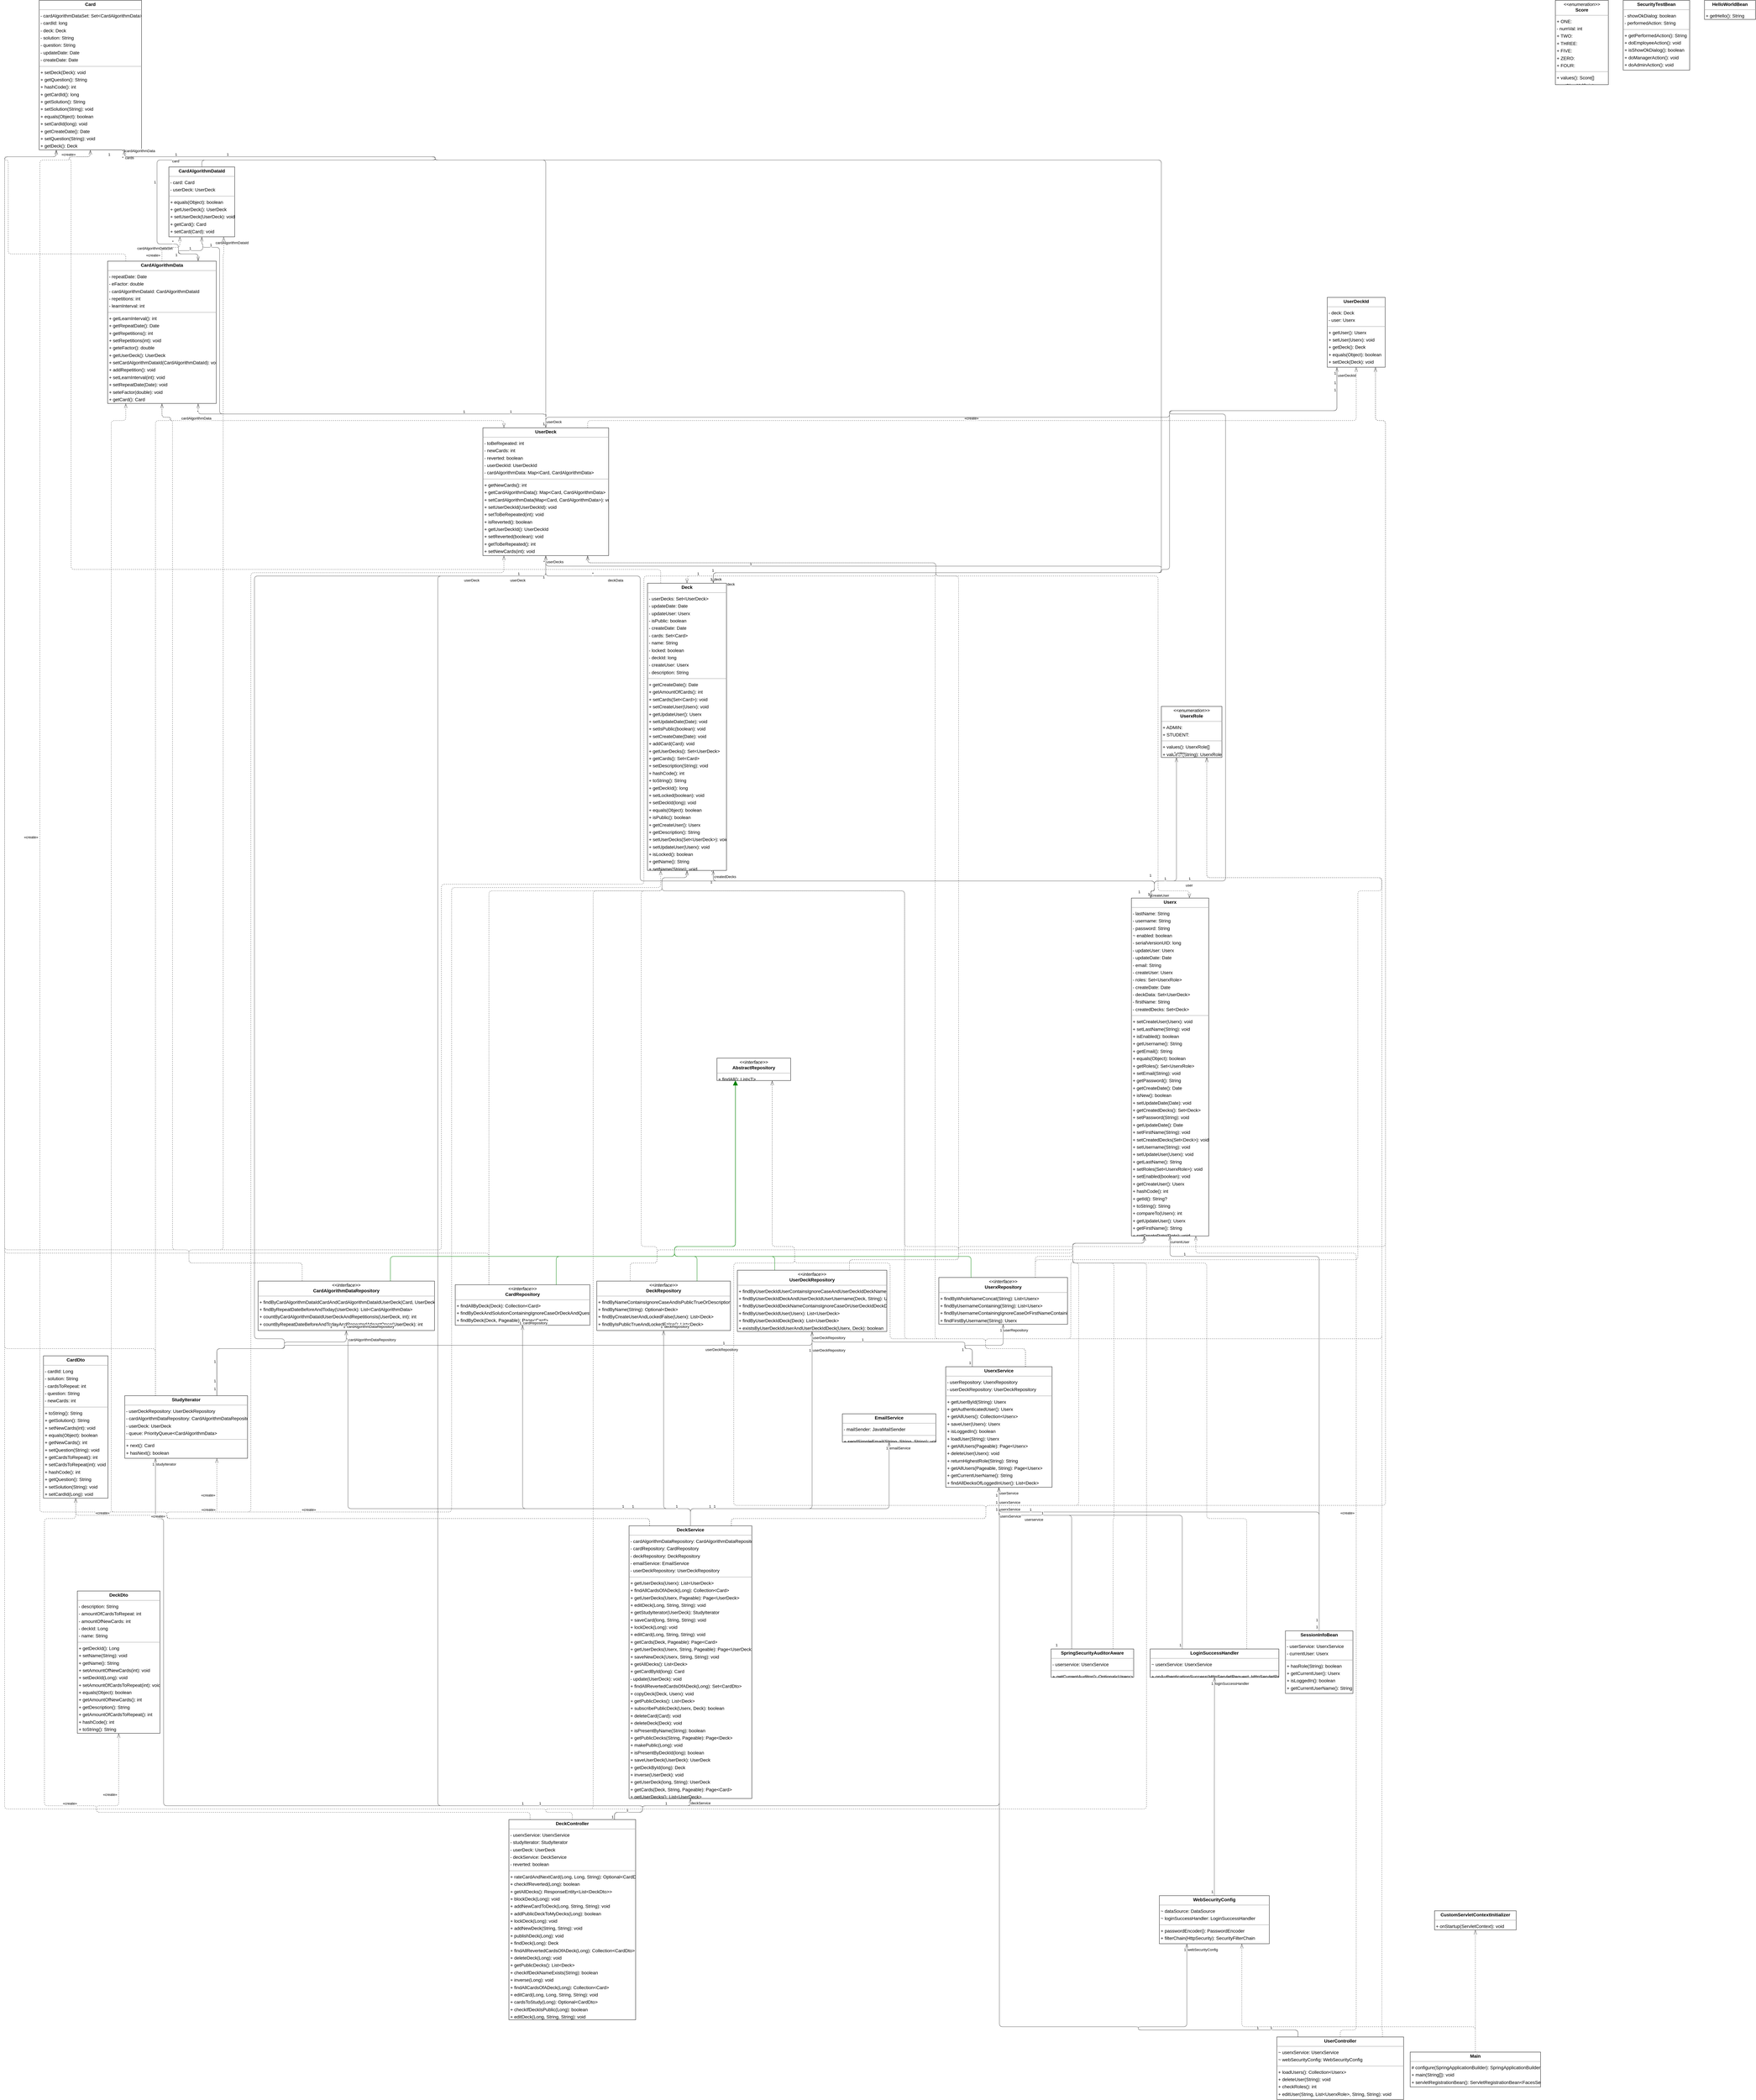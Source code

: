 <mxGraphModel dx="0" dy="0" grid="1" gridSize="10" guides="1" tooltips="1" connect="1" arrows="1" fold="1" page="0" pageScale="1" background="none" math="0" shadow="0">
  <root>
    <mxCell id="0" />
    <mxCell id="1" parent="0" />
    <mxCell id="node26" parent="1" vertex="1" value="&lt;p style=&quot;margin:0px;margin-top:4px;text-align:center;&quot;&gt;&lt;i&gt;&amp;lt;&amp;lt;interface&amp;gt;&amp;gt;&lt;/i&gt;&lt;br/&gt;&lt;b&gt;AbstractRepository&lt;T, ID&gt;&lt;/b&gt;&lt;/p&gt;&lt;hr size=&quot;1&quot;/&gt;&lt;p style=&quot;margin:0 0 0 4px;line-height:1.6;&quot;&gt;+ findAll(): List&amp;lt;T&amp;gt;&lt;/p&gt;" style="verticalAlign=top;align=left;overflow=fill;fontSize=14;fontFamily=Helvetica;html=1;rounded=0;shadow=0;comic=0;labelBackgroundColor=none;strokeWidth=1;">
      <mxGeometry x="1936" y="3197" width="224" height="68" as="geometry" />
    </mxCell>
    <mxCell id="node22" parent="1" vertex="1" value="&lt;p style=&quot;margin:0px;margin-top:4px;text-align:center;&quot;&gt;&lt;b&gt;Card&lt;/b&gt;&lt;/p&gt;&lt;hr size=&quot;1&quot;/&gt;&lt;p style=&quot;margin:0 0 0 4px;line-height:1.6;&quot;&gt;- cardAlgorithmDataSet: Set&amp;lt;CardAlgorithmData&amp;gt;&lt;br/&gt;- cardId: long&lt;br/&gt;- deck: Deck&lt;br/&gt;- solution: String&lt;br/&gt;- question: String&lt;br/&gt;- updateDate: Date&lt;br/&gt;- createDate: Date&lt;/p&gt;&lt;hr size=&quot;1&quot;/&gt;&lt;p style=&quot;margin:0 0 0 4px;line-height:1.6;&quot;&gt;+ setDeck(Deck): void&lt;br/&gt;+ getQuestion(): String&lt;br/&gt;+ hashCode(): int&lt;br/&gt;+ getCardId(): long&lt;br/&gt;+ getSolution(): String&lt;br/&gt;+ setSolution(String): void&lt;br/&gt;+ equals(Object): boolean&lt;br/&gt;+ setCardId(long): void&lt;br/&gt;+ getCreateDate(): Date&lt;br/&gt;+ setQuestion(String): void&lt;br/&gt;+ getDeck(): Deck&lt;br/&gt;+ setCreateDate(Date): void&lt;/p&gt;" style="verticalAlign=top;align=left;overflow=fill;fontSize=14;fontFamily=Helvetica;html=1;rounded=0;shadow=0;comic=0;labelBackgroundColor=none;strokeWidth=1;">
      <mxGeometry x="-123" y="-15" width="311" height="454" as="geometry" />
    </mxCell>
    <mxCell id="node21" parent="1" vertex="1" value="&lt;p style=&quot;margin:0px;margin-top:4px;text-align:center;&quot;&gt;&lt;b&gt;CardAlgorithmData&lt;/b&gt;&lt;/p&gt;&lt;hr size=&quot;1&quot;/&gt;&lt;p style=&quot;margin:0 0 0 4px;line-height:1.6;&quot;&gt;- repeatDate: Date&lt;br/&gt;- eFactor: double&lt;br/&gt;- cardAlgorithmDataId: CardAlgorithmDataId&lt;br/&gt;- repetitions: int&lt;br/&gt;- learnInterval: int&lt;/p&gt;&lt;hr size=&quot;1&quot;/&gt;&lt;p style=&quot;margin:0 0 0 4px;line-height:1.6;&quot;&gt;+ getLearnInterval(): int&lt;br/&gt;+ getRepeatDate(): Date&lt;br/&gt;+ getRepetitions(): int&lt;br/&gt;+ setRepetitions(int): void&lt;br/&gt;+ geteFactor(): double&lt;br/&gt;+ getUserDeck(): UserDeck&lt;br/&gt;+ setCardAlgorithmDataId(CardAlgorithmDataId): void&lt;br/&gt;+ addRepetition(): void&lt;br/&gt;+ setLearnInterval(int): void&lt;br/&gt;+ setRepeatDate(Date): void&lt;br/&gt;+ seteFactor(double): void&lt;br/&gt;+ getCard(): Card&lt;br/&gt;+ getCardAlgorithmDataId(): CardAlgorithmDataId&lt;/p&gt;" style="verticalAlign=top;align=left;overflow=fill;fontSize=14;fontFamily=Helvetica;html=1;rounded=0;shadow=0;comic=0;labelBackgroundColor=none;strokeWidth=1;">
      <mxGeometry x="85" y="777" width="330" height="432" as="geometry" />
    </mxCell>
    <mxCell id="node7" parent="1" vertex="1" value="&lt;p style=&quot;margin:0px;margin-top:4px;text-align:center;&quot;&gt;&lt;b&gt;CardAlgorithmDataId&lt;/b&gt;&lt;/p&gt;&lt;hr size=&quot;1&quot;/&gt;&lt;p style=&quot;margin:0 0 0 4px;line-height:1.6;&quot;&gt;- card: Card&lt;br/&gt;- userDeck: UserDeck&lt;/p&gt;&lt;hr size=&quot;1&quot;/&gt;&lt;p style=&quot;margin:0 0 0 4px;line-height:1.6;&quot;&gt;+ equals(Object): boolean&lt;br/&gt;+ getUserDeck(): UserDeck&lt;br/&gt;+ setUserDeck(UserDeck): void&lt;br/&gt;+ getCard(): Card&lt;br/&gt;+ setCard(Card): void&lt;br/&gt;+ hashCode(): int&lt;/p&gt;" style="verticalAlign=top;align=left;overflow=fill;fontSize=14;fontFamily=Helvetica;html=1;rounded=0;shadow=0;comic=0;labelBackgroundColor=none;strokeWidth=1;">
      <mxGeometry x="271" y="491" width="200" height="212" as="geometry" />
    </mxCell>
    <mxCell id="node27" parent="1" vertex="1" value="&lt;p style=&quot;margin:0px;margin-top:4px;text-align:center;&quot;&gt;&lt;i&gt;&amp;lt;&amp;lt;interface&amp;gt;&amp;gt;&lt;/i&gt;&lt;br/&gt;&lt;b&gt;CardAlgorithmDataRepository&lt;/b&gt;&lt;/p&gt;&lt;hr size=&quot;1&quot;/&gt;&lt;p style=&quot;margin:0 0 0 4px;line-height:1.6;&quot;&gt;+ findByCardAlgorithmDataIdCardAndCardAlgorithmDataIdUserDeck(Card, UserDeck): Optional&amp;lt;CardAlgorithmData&amp;gt;&lt;br/&gt;+ findByRepeatDateBeforeAndToday(UserDeck): List&amp;lt;CardAlgorithmData&amp;gt;&lt;br/&gt;+ countByCardAlgorithmDataIdUserDeckAndRepetitionsIs(UserDeck, int): int&lt;br/&gt;+ countByRepeatDateBeforeAndTodayAndRepeatedAtleastOnce(UserDeck): int&lt;/p&gt;" style="verticalAlign=top;align=left;overflow=fill;fontSize=14;fontFamily=Helvetica;html=1;rounded=0;shadow=0;comic=0;labelBackgroundColor=none;strokeWidth=1;">
      <mxGeometry x="542" y="3874" width="536" height="150" as="geometry" />
    </mxCell>
    <mxCell id="node16" parent="1" vertex="1" value="&lt;p style=&quot;margin:0px;margin-top:4px;text-align:center;&quot;&gt;&lt;b&gt;CardDto&lt;/b&gt;&lt;/p&gt;&lt;hr size=&quot;1&quot;/&gt;&lt;p style=&quot;margin:0 0 0 4px;line-height:1.6;&quot;&gt;- cardId: Long&lt;br/&gt;- solution: String&lt;br/&gt;- cardsToRepeat: int&lt;br/&gt;- question: String&lt;br/&gt;- newCards: int&lt;/p&gt;&lt;hr size=&quot;1&quot;/&gt;&lt;p style=&quot;margin:0 0 0 4px;line-height:1.6;&quot;&gt;+ toString(): String&lt;br/&gt;+ getSolution(): String&lt;br/&gt;+ setNewCards(int): void&lt;br/&gt;+ equals(Object): boolean&lt;br/&gt;+ getNewCards(): int&lt;br/&gt;+ setQuestion(String): void&lt;br/&gt;+ getCardsToRepeat(): int&lt;br/&gt;+ setCardsToRepeat(int): void&lt;br/&gt;+ hashCode(): int&lt;br/&gt;+ getQuestion(): String&lt;br/&gt;+ setSolution(String): void&lt;br/&gt;+ setCardId(Long): void&lt;br/&gt;+ getCardId(): Long&lt;/p&gt;" style="verticalAlign=top;align=left;overflow=fill;fontSize=14;fontFamily=Helvetica;html=1;rounded=0;shadow=0;comic=0;labelBackgroundColor=none;strokeWidth=1;">
      <mxGeometry x="-110" y="4101" width="196" height="432" as="geometry" />
    </mxCell>
    <mxCell id="node3" parent="1" vertex="1" value="&lt;p style=&quot;margin:0px;margin-top:4px;text-align:center;&quot;&gt;&lt;i&gt;&amp;lt;&amp;lt;interface&amp;gt;&amp;gt;&lt;/i&gt;&lt;br/&gt;&lt;b&gt;CardRepository&lt;/b&gt;&lt;/p&gt;&lt;hr size=&quot;1&quot;/&gt;&lt;p style=&quot;margin:0 0 0 4px;line-height:1.6;&quot;&gt;+ findAllByDeck(Deck): Collection&amp;lt;Card&amp;gt;&lt;br/&gt;+ findByDeckAndSolutionContainingIgnoreCaseOrDeckAndQuestionContainingIgnoreCase(Deck, String, Deck, String, Pageable): Page&amp;lt;Card&amp;gt;&lt;br/&gt;+ findByDeck(Deck, Pageable): Page&amp;lt;Card&amp;gt;&lt;/p&gt;" style="verticalAlign=top;align=left;overflow=fill;fontSize=14;fontFamily=Helvetica;html=1;rounded=0;shadow=0;comic=0;labelBackgroundColor=none;strokeWidth=1;">
      <mxGeometry x="1141" y="3885" width="409" height="123" as="geometry" />
    </mxCell>
    <mxCell id="node13" parent="1" vertex="1" value="&lt;p style=&quot;margin:0px;margin-top:4px;text-align:center;&quot;&gt;&lt;b&gt;CustomServletContextInitializer&lt;/b&gt;&lt;/p&gt;&lt;hr size=&quot;1&quot;/&gt;&lt;p style=&quot;margin:0 0 0 4px;line-height:1.6;&quot;&gt;+ onStartup(ServletContext): void&lt;/p&gt;" style="verticalAlign=top;align=left;overflow=fill;fontSize=14;fontFamily=Helvetica;html=1;rounded=0;shadow=0;comic=0;labelBackgroundColor=none;strokeWidth=1;">
      <mxGeometry x="4116" y="5786" width="248" height="58" as="geometry" />
    </mxCell>
    <mxCell id="node2" parent="1" vertex="1" value="&lt;p style=&quot;margin:0px;margin-top:4px;text-align:center;&quot;&gt;&lt;b&gt;Deck&lt;/b&gt;&lt;/p&gt;&lt;hr size=&quot;1&quot;/&gt;&lt;p style=&quot;margin:0 0 0 4px;line-height:1.6;&quot;&gt;- userDecks: Set&amp;lt;UserDeck&amp;gt;&lt;br/&gt;- updateDate: Date&lt;br/&gt;- updateUser: Userx&lt;br/&gt;- isPublic: boolean&lt;br/&gt;- createDate: Date&lt;br/&gt;- cards: Set&amp;lt;Card&amp;gt;&lt;br/&gt;- name: String&lt;br/&gt;- locked: boolean&lt;br/&gt;- deckId: long&lt;br/&gt;- createUser: Userx&lt;br/&gt;- description: String&lt;/p&gt;&lt;hr size=&quot;1&quot;/&gt;&lt;p style=&quot;margin:0 0 0 4px;line-height:1.6;&quot;&gt;+ getCreateDate(): Date&lt;br/&gt;+ getAmountOfCards(): int&lt;br/&gt;+ setCards(Set&amp;lt;Card&amp;gt;): void&lt;br/&gt;+ setCreateUser(Userx): void&lt;br/&gt;+ getUpdateUser(): Userx&lt;br/&gt;+ setUpdateDate(Date): void&lt;br/&gt;+ setIsPublic(boolean): void&lt;br/&gt;+ setCreateDate(Date): void&lt;br/&gt;+ addCard(Card): void&lt;br/&gt;+ getUserDecks(): Set&amp;lt;UserDeck&amp;gt;&lt;br/&gt;+ getCards(): Set&amp;lt;Card&amp;gt;&lt;br/&gt;+ setDescription(String): void&lt;br/&gt;+ hashCode(): int&lt;br/&gt;+ toString(): String&lt;br/&gt;+ getDeckId(): long&lt;br/&gt;+ setLocked(boolean): void&lt;br/&gt;+ setDeckId(long): void&lt;br/&gt;+ equals(Object): boolean&lt;br/&gt;+ isPublic(): boolean&lt;br/&gt;+ getCreateUser(): Userx&lt;br/&gt;+ getDescription(): String&lt;br/&gt;+ setUserDecks(Set&amp;lt;UserDeck&amp;gt;): void&lt;br/&gt;+ setUpdateUser(Userx): void&lt;br/&gt;+ isLocked(): boolean&lt;br/&gt;+ getName(): String&lt;br/&gt;+ setName(String): void&lt;br/&gt;+ getUpdateDate(): Date&lt;/p&gt;" style="verticalAlign=top;align=left;overflow=fill;fontSize=14;fontFamily=Helvetica;html=1;rounded=0;shadow=0;comic=0;labelBackgroundColor=none;strokeWidth=1;">
      <mxGeometry x="1725" y="1755" width="240" height="872" as="geometry" />
    </mxCell>
    <mxCell id="node8" parent="1" vertex="1" value="&lt;p style=&quot;margin:0px;margin-top:4px;text-align:center;&quot;&gt;&lt;b&gt;DeckController&lt;/b&gt;&lt;/p&gt;&lt;hr size=&quot;1&quot;/&gt;&lt;p style=&quot;margin:0 0 0 4px;line-height:1.6;&quot;&gt;- userxService: UserxService&lt;br/&gt;- studyIterator: StudyIterator&lt;br/&gt;- userDeck: UserDeck&lt;br/&gt;- deckService: DeckService&lt;br/&gt;- reverted: boolean&lt;/p&gt;&lt;hr size=&quot;1&quot;/&gt;&lt;p style=&quot;margin:0 0 0 4px;line-height:1.6;&quot;&gt;+ rateCardAndNextCard(Long, Long, String): Optional&amp;lt;CardDto&amp;gt;&lt;br/&gt;+ checkIfReverted(Long): boolean&lt;br/&gt;+ getAllDecks(): ResponseEntity&amp;lt;List&amp;lt;DeckDto&amp;gt;&amp;gt;&lt;br/&gt;+ blockDeck(Long): void&lt;br/&gt;+ addNewCardToDeck(Long, String, String): void&lt;br/&gt;+ addPublicDeckToMyDecks(Long): boolean&lt;br/&gt;+ lockDeck(Long): void&lt;br/&gt;+ addNewDeck(String, String): void&lt;br/&gt;+ publishDeck(Long): void&lt;br/&gt;+ findDeck(Long): Deck&lt;br/&gt;+ findAllRevertedCardsOfADeck(Long): Collection&amp;lt;CardDto&amp;gt;&lt;br/&gt;+ deleteDeck(Long): void&lt;br/&gt;+ getPublicDecks(): List&amp;lt;Deck&amp;gt;&lt;br/&gt;+ checkIfDeckNameExists(String): boolean&lt;br/&gt;+ inverse(Long): void&lt;br/&gt;+ findAllCardsOfADeck(Long): Collection&amp;lt;Card&amp;gt;&lt;br/&gt;+ editCard(Long, Long, String, String): void&lt;br/&gt;+ cardsToStudy(Long): Optional&amp;lt;CardDto&amp;gt;&lt;br/&gt;+ checkIfDeckIsPublic(Long): boolean&lt;br/&gt;+ editDeck(Long, String, String): void&lt;br/&gt;+ deleteCardFromDeck(Long): void&lt;/p&gt;" style="verticalAlign=top;align=left;overflow=fill;fontSize=14;fontFamily=Helvetica;html=1;rounded=0;shadow=0;comic=0;labelBackgroundColor=none;strokeWidth=1;">
      <mxGeometry x="1304" y="5509" width="385" height="608" as="geometry" />
    </mxCell>
    <mxCell id="node9" parent="1" vertex="1" value="&lt;p style=&quot;margin:0px;margin-top:4px;text-align:center;&quot;&gt;&lt;b&gt;DeckDto&lt;/b&gt;&lt;/p&gt;&lt;hr size=&quot;1&quot;/&gt;&lt;p style=&quot;margin:0 0 0 4px;line-height:1.6;&quot;&gt;- description: String&lt;br/&gt;- amountOfCardsToRepeat: int&lt;br/&gt;- amountOfNewCards: int&lt;br/&gt;- deckId: Long&lt;br/&gt;- name: String&lt;/p&gt;&lt;hr size=&quot;1&quot;/&gt;&lt;p style=&quot;margin:0 0 0 4px;line-height:1.6;&quot;&gt;+ getDeckId(): Long&lt;br/&gt;+ setName(String): void&lt;br/&gt;+ getName(): String&lt;br/&gt;+ setAmountOfNewCards(int): void&lt;br/&gt;+ setDeckId(Long): void&lt;br/&gt;+ setAmountOfCardsToRepeat(int): void&lt;br/&gt;+ equals(Object): boolean&lt;br/&gt;+ getAmountOfNewCards(): int&lt;br/&gt;+ getDescription(): String&lt;br/&gt;+ getAmountOfCardsToRepeat(): int&lt;br/&gt;+ hashCode(): int&lt;br/&gt;+ toString(): String&lt;br/&gt;+ setDescription(String): void&lt;/p&gt;" style="verticalAlign=top;align=left;overflow=fill;fontSize=14;fontFamily=Helvetica;html=1;rounded=0;shadow=0;comic=0;labelBackgroundColor=none;strokeWidth=1;">
      <mxGeometry x="-7" y="4815" width="251" height="432" as="geometry" />
    </mxCell>
    <mxCell id="node11" parent="1" vertex="1" value="&lt;p style=&quot;margin:0px;margin-top:4px;text-align:center;&quot;&gt;&lt;i&gt;&amp;lt;&amp;lt;interface&amp;gt;&amp;gt;&lt;/i&gt;&lt;br/&gt;&lt;b&gt;DeckRepository&lt;/b&gt;&lt;/p&gt;&lt;hr size=&quot;1&quot;/&gt;&lt;p style=&quot;margin:0 0 0 4px;line-height:1.6;&quot;&gt;+ findByNameContainsIgnoreCaseAndIsPublicTrueOrDescriptionContainsIgnoreCaseAndIsPublicTrue(String, String, Pageable): Page&amp;lt;Deck&amp;gt;&lt;br/&gt;+ findByName(String): Optional&amp;lt;Deck&amp;gt;&lt;br/&gt;+ findByCreateUserAndLockedFalse(Userx): List&amp;lt;Deck&amp;gt;&lt;br/&gt;+ findByIsPublicTrueAndLockedFalse(): List&amp;lt;Deck&amp;gt;&lt;/p&gt;" style="verticalAlign=top;align=left;overflow=fill;fontSize=14;fontFamily=Helvetica;html=1;rounded=0;shadow=0;comic=0;labelBackgroundColor=none;strokeWidth=1;">
      <mxGeometry x="1571" y="3874" width="406" height="150" as="geometry" />
    </mxCell>
    <mxCell id="node5" parent="1" vertex="1" value="&lt;p style=&quot;margin:0px;margin-top:4px;text-align:center;&quot;&gt;&lt;b&gt;DeckService&lt;/b&gt;&lt;/p&gt;&lt;hr size=&quot;1&quot;/&gt;&lt;p style=&quot;margin:0 0 0 4px;line-height:1.6;&quot;&gt;- cardAlgorithmDataRepository: CardAlgorithmDataRepository&lt;br/&gt;- cardRepository: CardRepository&lt;br/&gt;- deckRepository: DeckRepository&lt;br/&gt;- emailService: EmailService&lt;br/&gt;- userDeckRepository: UserDeckRepository&lt;/p&gt;&lt;hr size=&quot;1&quot;/&gt;&lt;p style=&quot;margin:0 0 0 4px;line-height:1.6;&quot;&gt;+ getUserDecks(Userx): List&amp;lt;UserDeck&amp;gt;&lt;br/&gt;+ findAllCardsOfADeck(Long): Collection&amp;lt;Card&amp;gt;&lt;br/&gt;+ getUserDecks(Userx, Pageable): Page&amp;lt;UserDeck&amp;gt;&lt;br/&gt;+ editDeck(Long, String, String): void&lt;br/&gt;+ getStudyIterator(UserDeck): StudyIterator&lt;br/&gt;+ saveCard(long, String, String): void&lt;br/&gt;+ lockDeck(Long): void&lt;br/&gt;+ editCard(Long, String, String): void&lt;br/&gt;+ getCards(Deck, Pageable): Page&amp;lt;Card&amp;gt;&lt;br/&gt;+ getUserDecks(Userx, String, Pageable): Page&amp;lt;UserDeck&amp;gt;&lt;br/&gt;+ saveNewDeck(Userx, String, String): void&lt;br/&gt;+ getAllDecks(): List&amp;lt;Deck&amp;gt;&lt;br/&gt;+ getCardById(long): Card&lt;br/&gt;- update(UserDeck): void&lt;br/&gt;+ findAllRevertedCardsOfADeck(Long): Set&amp;lt;CardDto&amp;gt;&lt;br/&gt;+ copyDeck(Deck, Userx): void&lt;br/&gt;+ getPublicDecks(): List&amp;lt;Deck&amp;gt;&lt;br/&gt;+ subscribePublicDeck(Userx, Deck): boolean&lt;br/&gt;+ deleteCard(Card): void&lt;br/&gt;+ deleteDeck(Deck): void&lt;br/&gt;+ isPresentByName(String): boolean&lt;br/&gt;+ getPublicDecks(String, Pageable): Page&amp;lt;Deck&amp;gt;&lt;br/&gt;+ makePublic(Long): void&lt;br/&gt;+ isPresentByDeckId(long): boolean&lt;br/&gt;+ saveUserDeck(UserDeck): UserDeck&lt;br/&gt;+ getDeckById(long): Deck&lt;br/&gt;+ inverse(UserDeck): void&lt;br/&gt;+ getUserDeck(long, String): UserDeck&lt;br/&gt;+ getCards(Deck, String, Pageable): Page&amp;lt;Card&amp;gt;&lt;br/&gt;+ getUserDecks(): List&amp;lt;UserDeck&amp;gt;&lt;br/&gt;- updateAll(Userx): void&lt;/p&gt;" style="verticalAlign=top;align=left;overflow=fill;fontSize=14;fontFamily=Helvetica;html=1;rounded=0;shadow=0;comic=0;labelBackgroundColor=none;strokeWidth=1;">
      <mxGeometry x="1669" y="4617" width="373" height="828" as="geometry" />
    </mxCell>
    <mxCell id="node25" parent="1" vertex="1" value="&lt;p style=&quot;margin:0px;margin-top:4px;text-align:center;&quot;&gt;&lt;b&gt;EmailService&lt;/b&gt;&lt;/p&gt;&lt;hr size=&quot;1&quot;/&gt;&lt;p style=&quot;margin:0 0 0 4px;line-height:1.6;&quot;&gt;- mailSender: JavaMailSender&lt;/p&gt;&lt;hr size=&quot;1&quot;/&gt;&lt;p style=&quot;margin:0 0 0 4px;line-height:1.6;&quot;&gt;+ sendSimpleEmail(String, String, String): void&lt;/p&gt;" style="verticalAlign=top;align=left;overflow=fill;fontSize=14;fontFamily=Helvetica;html=1;rounded=0;shadow=0;comic=0;labelBackgroundColor=none;strokeWidth=1;">
      <mxGeometry x="2317" y="4277" width="284" height="86" as="geometry" />
    </mxCell>
    <mxCell id="node6" parent="1" vertex="1" value="&lt;p style=&quot;margin:0px;margin-top:4px;text-align:center;&quot;&gt;&lt;b&gt;HelloWorldBean&lt;/b&gt;&lt;/p&gt;&lt;hr size=&quot;1&quot;/&gt;&lt;p style=&quot;margin:0 0 0 4px;line-height:1.6;&quot;&gt;+ getHello(): String&lt;/p&gt;" style="verticalAlign=top;align=left;overflow=fill;fontSize=14;fontFamily=Helvetica;html=1;rounded=0;shadow=0;comic=0;labelBackgroundColor=none;strokeWidth=1;">
      <mxGeometry x="4936" y="-15" width="155" height="58" as="geometry" />
    </mxCell>
    <mxCell id="node1" parent="1" vertex="1" value="&lt;p style=&quot;margin:0px;margin-top:4px;text-align:center;&quot;&gt;&lt;b&gt;LoginSuccessHandler&lt;/b&gt;&lt;/p&gt;&lt;hr size=&quot;1&quot;/&gt;&lt;p style=&quot;margin:0 0 0 4px;line-height:1.6;&quot;&gt;~ userxService: UserxService&lt;/p&gt;&lt;hr size=&quot;1&quot;/&gt;&lt;p style=&quot;margin:0 0 0 4px;line-height:1.6;&quot;&gt;+ onAuthenticationSuccess(HttpServletRequest, HttpServletResponse, Authentication): void&lt;/p&gt;" style="verticalAlign=top;align=left;overflow=fill;fontSize=14;fontFamily=Helvetica;html=1;rounded=0;shadow=0;comic=0;labelBackgroundColor=none;strokeWidth=1;">
      <mxGeometry x="3252" y="4991" width="391" height="86" as="geometry" />
    </mxCell>
    <mxCell id="node30" parent="1" vertex="1" value="&lt;p style=&quot;margin:0px;margin-top:4px;text-align:center;&quot;&gt;&lt;b&gt;Main&lt;/b&gt;&lt;/p&gt;&lt;hr size=&quot;1&quot;/&gt;&lt;p style=&quot;margin:0 0 0 4px;line-height:1.6;&quot;&gt;# configure(SpringApplicationBuilder): SpringApplicationBuilder&lt;br/&gt;+ main(String[]): void&lt;br/&gt;+ servletRegistrationBean(): ServletRegistrationBean&amp;lt;FacesServlet&amp;gt;&lt;/p&gt;" style="verticalAlign=top;align=left;overflow=fill;fontSize=14;fontFamily=Helvetica;html=1;rounded=0;shadow=0;comic=0;labelBackgroundColor=none;strokeWidth=1;">
      <mxGeometry x="4042" y="6215" width="396" height="106" as="geometry" />
    </mxCell>
    <mxCell id="node24" parent="1" vertex="1" value="&lt;p style=&quot;margin:0px;margin-top:4px;text-align:center;&quot;&gt;&lt;i&gt;&amp;lt;&amp;lt;enumeration&amp;gt;&amp;gt;&lt;/i&gt;&lt;br/&gt;&lt;b&gt;Score&lt;/b&gt;&lt;/p&gt;&lt;hr size=&quot;1&quot;/&gt;&lt;p style=&quot;margin:0 0 0 4px;line-height:1.6;&quot;&gt;+ ONE: &lt;br/&gt;- numVal: int&lt;br/&gt;+ TWO: &lt;br/&gt;+ THREE: &lt;br/&gt;+ FIVE: &lt;br/&gt;+ ZERO: &lt;br/&gt;+ FOUR: &lt;/p&gt;&lt;hr size=&quot;1&quot;/&gt;&lt;p style=&quot;margin:0 0 0 4px;line-height:1.6;&quot;&gt;+ values(): Score[]&lt;br/&gt;+ getNumVal(): int&lt;br/&gt;+ valueOf(String): Score&lt;/p&gt;" style="verticalAlign=top;align=left;overflow=fill;fontSize=14;fontFamily=Helvetica;html=1;rounded=0;shadow=0;comic=0;labelBackgroundColor=none;strokeWidth=1;">
      <mxGeometry x="4483" y="-15" width="161" height="256" as="geometry" />
    </mxCell>
    <mxCell id="node0" parent="1" vertex="1" value="&lt;p style=&quot;margin:0px;margin-top:4px;text-align:center;&quot;&gt;&lt;b&gt;SecurityTestBean&lt;/b&gt;&lt;/p&gt;&lt;hr size=&quot;1&quot;/&gt;&lt;p style=&quot;margin:0 0 0 4px;line-height:1.6;&quot;&gt;- showOkDialog: boolean&lt;br/&gt;- performedAction: String&lt;/p&gt;&lt;hr size=&quot;1&quot;/&gt;&lt;p style=&quot;margin:0 0 0 4px;line-height:1.6;&quot;&gt;+ getPerformedAction(): String&lt;br/&gt;+ doEmployeeAction(): void&lt;br/&gt;+ isShowOkDialog(): boolean&lt;br/&gt;+ doManagerAction(): void&lt;br/&gt;+ doAdminAction(): void&lt;br/&gt;+ doHideOkDialog(): void&lt;/p&gt;" style="verticalAlign=top;align=left;overflow=fill;fontSize=14;fontFamily=Helvetica;html=1;rounded=0;shadow=0;comic=0;labelBackgroundColor=none;strokeWidth=1;">
      <mxGeometry x="4689" y="-15" width="202" height="212" as="geometry" />
    </mxCell>
    <mxCell id="node14" parent="1" vertex="1" value="&lt;p style=&quot;margin:0px;margin-top:4px;text-align:center;&quot;&gt;&lt;b&gt;SessionInfoBean&lt;/b&gt;&lt;/p&gt;&lt;hr size=&quot;1&quot;/&gt;&lt;p style=&quot;margin:0 0 0 4px;line-height:1.6;&quot;&gt;- userService: UserxService&lt;br/&gt;- currentUser: Userx&lt;/p&gt;&lt;hr size=&quot;1&quot;/&gt;&lt;p style=&quot;margin:0 0 0 4px;line-height:1.6;&quot;&gt;+ hasRole(String): boolean&lt;br/&gt;+ getCurrentUser(): Userx&lt;br/&gt;+ isLoggedIn(): boolean&lt;br/&gt;+ getCurrentUserName(): String&lt;br/&gt;+ getCurrentUserRoles(): String&lt;/p&gt;" style="verticalAlign=top;align=left;overflow=fill;fontSize=14;fontFamily=Helvetica;html=1;rounded=0;shadow=0;comic=0;labelBackgroundColor=none;strokeWidth=1;">
      <mxGeometry x="3663" y="4936" width="205" height="190" as="geometry" />
    </mxCell>
    <mxCell id="node17" parent="1" vertex="1" value="&lt;p style=&quot;margin:0px;margin-top:4px;text-align:center;&quot;&gt;&lt;b&gt;SpringSecurityAuditorAware&lt;/b&gt;&lt;/p&gt;&lt;hr size=&quot;1&quot;/&gt;&lt;p style=&quot;margin:0 0 0 4px;line-height:1.6;&quot;&gt;- userservice: UserxService&lt;/p&gt;&lt;hr size=&quot;1&quot;/&gt;&lt;p style=&quot;margin:0 0 0 4px;line-height:1.6;&quot;&gt;+ getCurrentAuditor(): Optional&amp;lt;Userx&amp;gt;&lt;/p&gt;" style="verticalAlign=top;align=left;overflow=fill;fontSize=14;fontFamily=Helvetica;html=1;rounded=0;shadow=0;comic=0;labelBackgroundColor=none;strokeWidth=1;">
      <mxGeometry x="2951" y="4991" width="251" height="86" as="geometry" />
    </mxCell>
    <mxCell id="node19" parent="1" vertex="1" value="&lt;p style=&quot;margin:0px;margin-top:4px;text-align:center;&quot;&gt;&lt;b&gt;StudyIterator&lt;/b&gt;&lt;/p&gt;&lt;hr size=&quot;1&quot;/&gt;&lt;p style=&quot;margin:0 0 0 4px;line-height:1.6;&quot;&gt;- userDeckRepository: UserDeckRepository&lt;br/&gt;- cardAlgorithmDataRepository: CardAlgorithmDataRepository&lt;br/&gt;- userDeck: UserDeck&lt;br/&gt;- queue: PriorityQueue&amp;lt;CardAlgorithmData&amp;gt;&lt;/p&gt;&lt;hr size=&quot;1&quot;/&gt;&lt;p style=&quot;margin:0 0 0 4px;line-height:1.6;&quot;&gt;+ next(): Card&lt;br/&gt;+ hasNext(): boolean&lt;br/&gt;+ rateCard(Card, int): void&lt;/p&gt;" style="verticalAlign=top;align=left;overflow=fill;fontSize=14;fontFamily=Helvetica;html=1;rounded=0;shadow=0;comic=0;labelBackgroundColor=none;strokeWidth=1;">
      <mxGeometry x="137" y="4222" width="373" height="190" as="geometry" />
    </mxCell>
    <mxCell id="node15" parent="1" vertex="1" value="&lt;p style=&quot;margin:0px;margin-top:4px;text-align:center;&quot;&gt;&lt;b&gt;UserController&lt;/b&gt;&lt;/p&gt;&lt;hr size=&quot;1&quot;/&gt;&lt;p style=&quot;margin:0 0 0 4px;line-height:1.6;&quot;&gt;~ userxService: UserxService&lt;br/&gt;~ webSecurityConfig: WebSecurityConfig&lt;/p&gt;&lt;hr size=&quot;1&quot;/&gt;&lt;p style=&quot;margin:0 0 0 4px;line-height:1.6;&quot;&gt;+ loadUsers(): Collection&amp;lt;Userx&amp;gt;&lt;br/&gt;+ deleteUser(String): void&lt;br/&gt;+ checkRoles(): int&lt;br/&gt;+ editUser(String, List&amp;lt;UserxRole&amp;gt;, String, String): void&lt;br/&gt;+ addNewUser(String, String, List&amp;lt;UserxRole&amp;gt;, String, String, String): void&lt;/p&gt;" style="verticalAlign=top;align=left;overflow=fill;fontSize=14;fontFamily=Helvetica;html=1;rounded=0;shadow=0;comic=0;labelBackgroundColor=none;strokeWidth=1;">
      <mxGeometry x="3637" y="6169" width="385" height="190" as="geometry" />
    </mxCell>
    <mxCell id="node18" parent="1" vertex="1" value="&lt;p style=&quot;margin:0px;margin-top:4px;text-align:center;&quot;&gt;&lt;b&gt;UserDeck&lt;/b&gt;&lt;/p&gt;&lt;hr size=&quot;1&quot;/&gt;&lt;p style=&quot;margin:0 0 0 4px;line-height:1.6;&quot;&gt;- toBeRepeated: int&lt;br/&gt;- newCards: int&lt;br/&gt;- reverted: boolean&lt;br/&gt;- userDeckId: UserDeckId&lt;br/&gt;- cardAlgorithmData: Map&amp;lt;Card, CardAlgorithmData&amp;gt;&lt;/p&gt;&lt;hr size=&quot;1&quot;/&gt;&lt;p style=&quot;margin:0 0 0 4px;line-height:1.6;&quot;&gt;+ getNewCards(): int&lt;br/&gt;+ getCardAlgorithmData(): Map&amp;lt;Card, CardAlgorithmData&amp;gt;&lt;br/&gt;+ setCardAlgorithmData(Map&amp;lt;Card, CardAlgorithmData&amp;gt;): void&lt;br/&gt;+ setUserDeckId(UserDeckId): void&lt;br/&gt;+ setToBeRepeated(int): void&lt;br/&gt;+ isReverted(): boolean&lt;br/&gt;+ getUserDeckId(): UserDeckId&lt;br/&gt;+ setReverted(boolean): void&lt;br/&gt;+ getToBeRepeated(): int&lt;br/&gt;+ setNewCards(int): void&lt;br/&gt;+ getDeck(): Deck&lt;/p&gt;" style="verticalAlign=top;align=left;overflow=fill;fontSize=14;fontFamily=Helvetica;html=1;rounded=0;shadow=0;comic=0;labelBackgroundColor=none;strokeWidth=1;">
      <mxGeometry x="1225" y="1283" width="382" height="388" as="geometry" />
    </mxCell>
    <mxCell id="node20" parent="1" vertex="1" value="&lt;p style=&quot;margin:0px;margin-top:4px;text-align:center;&quot;&gt;&lt;b&gt;UserDeckId&lt;/b&gt;&lt;/p&gt;&lt;hr size=&quot;1&quot;/&gt;&lt;p style=&quot;margin:0 0 0 4px;line-height:1.6;&quot;&gt;- deck: Deck&lt;br/&gt;- user: Userx&lt;/p&gt;&lt;hr size=&quot;1&quot;/&gt;&lt;p style=&quot;margin:0 0 0 4px;line-height:1.6;&quot;&gt;+ getUser(): Userx&lt;br/&gt;+ setUser(Userx): void&lt;br/&gt;+ getDeck(): Deck&lt;br/&gt;+ equals(Object): boolean&lt;br/&gt;+ setDeck(Deck): void&lt;br/&gt;+ hashCode(): int&lt;/p&gt;" style="verticalAlign=top;align=left;overflow=fill;fontSize=14;fontFamily=Helvetica;html=1;rounded=0;shadow=0;comic=0;labelBackgroundColor=none;strokeWidth=1;">
      <mxGeometry x="3790" y="887" width="176" height="212" as="geometry" />
    </mxCell>
    <mxCell id="node29" parent="1" vertex="1" value="&lt;p style=&quot;margin:0px;margin-top:4px;text-align:center;&quot;&gt;&lt;i&gt;&amp;lt;&amp;lt;interface&amp;gt;&amp;gt;&lt;/i&gt;&lt;br/&gt;&lt;b&gt;UserDeckRepository&lt;/b&gt;&lt;/p&gt;&lt;hr size=&quot;1&quot;/&gt;&lt;p style=&quot;margin:0 0 0 4px;line-height:1.6;&quot;&gt;+ findByUserDeckIdUserContainsIgnoreCaseAndUserDeckIdDeckNameContainsIgnoreCaseOrUserDeckIdUserContainsIgnoreCaseAndUserDeckIdDeckDescriptionContainsIgnoreCase(Userx, String, Userx, String, Pageable): Page&amp;lt;UserDeck&amp;gt;&lt;br/&gt;+ findByUserDeckIdDeckAndUserDeckIdUserUsername(Deck, String): UserDeck&lt;br/&gt;+ findByUserDeckIdDeckNameContainsIgnoreCaseOrUserDeckIdDeckDescriptionContainsIgnoreCase(String, String, Pageable): Page&amp;lt;UserDeck&amp;gt;&lt;br/&gt;+ findByUserDeckIdUser(Userx): List&amp;lt;UserDeck&amp;gt;&lt;br/&gt;+ findByUserDeckIdDeck(Deck): List&amp;lt;UserDeck&amp;gt;&lt;br/&gt;+ existsByUserDeckIdUserAndUserDeckIdDeck(Userx, Deck): boolean&lt;br/&gt;+ findByUserDeckIdUser(Userx, Pageable): Page&amp;lt;UserDeck&amp;gt;&lt;/p&gt;" style="verticalAlign=top;align=left;overflow=fill;fontSize=14;fontFamily=Helvetica;html=1;rounded=0;shadow=0;comic=0;labelBackgroundColor=none;strokeWidth=1;">
      <mxGeometry x="1998" y="3841" width="454" height="186" as="geometry" />
    </mxCell>
    <mxCell id="node23" parent="1" vertex="1" value="&lt;p style=&quot;margin:0px;margin-top:4px;text-align:center;&quot;&gt;&lt;b&gt;Userx&lt;/b&gt;&lt;/p&gt;&lt;hr size=&quot;1&quot;/&gt;&lt;p style=&quot;margin:0 0 0 4px;line-height:1.6;&quot;&gt;- lastName: String&lt;br/&gt;- username: String&lt;br/&gt;- password: String&lt;br/&gt;~ enabled: boolean&lt;br/&gt;- serialVersionUID: long&lt;br/&gt;- updateUser: Userx&lt;br/&gt;- updateDate: Date&lt;br/&gt;- email: String&lt;br/&gt;- createUser: Userx&lt;br/&gt;- roles: Set&amp;lt;UserxRole&amp;gt;&lt;br/&gt;- createDate: Date&lt;br/&gt;- deckData: Set&amp;lt;UserDeck&amp;gt;&lt;br/&gt;- firstName: String&lt;br/&gt;- createdDecks: Set&amp;lt;Deck&amp;gt;&lt;/p&gt;&lt;hr size=&quot;1&quot;/&gt;&lt;p style=&quot;margin:0 0 0 4px;line-height:1.6;&quot;&gt;+ setCreateUser(Userx): void&lt;br/&gt;+ setLastName(String): void&lt;br/&gt;+ isEnabled(): boolean&lt;br/&gt;+ getUsername(): String&lt;br/&gt;+ getEmail(): String&lt;br/&gt;+ equals(Object): boolean&lt;br/&gt;+ getRoles(): Set&amp;lt;UserxRole&amp;gt;&lt;br/&gt;+ setEmail(String): void&lt;br/&gt;+ getPassword(): String&lt;br/&gt;+ getCreateDate(): Date&lt;br/&gt;+ isNew(): boolean&lt;br/&gt;+ setUpdateDate(Date): void&lt;br/&gt;+ getCreatedDecks(): Set&amp;lt;Deck&amp;gt;&lt;br/&gt;+ setPassword(String): void&lt;br/&gt;+ getUpdateDate(): Date&lt;br/&gt;+ setFirstName(String): void&lt;br/&gt;+ setCreatedDecks(Set&amp;lt;Deck&amp;gt;): void&lt;br/&gt;+ setUsername(String): void&lt;br/&gt;+ setUpdateUser(Userx): void&lt;br/&gt;+ getLastName(): String&lt;br/&gt;+ setRoles(Set&amp;lt;UserxRole&amp;gt;): void&lt;br/&gt;+ setEnabled(boolean): void&lt;br/&gt;+ getCreateUser(): Userx&lt;br/&gt;+ hashCode(): int&lt;br/&gt;+ getId(): String?&lt;br/&gt;+ toString(): String&lt;br/&gt;+ compareTo(Userx): int&lt;br/&gt;+ getUpdateUser(): Userx&lt;br/&gt;+ getFirstName(): String&lt;br/&gt;+ setCreateDate(Date): void&lt;br/&gt;+ setId(String): void&lt;/p&gt;" style="verticalAlign=top;align=left;overflow=fill;fontSize=14;fontFamily=Helvetica;html=1;rounded=0;shadow=0;comic=0;labelBackgroundColor=none;strokeWidth=1;">
      <mxGeometry x="3195" y="2711" width="235" height="1026" as="geometry" />
    </mxCell>
    <mxCell id="node12" parent="1" vertex="1" value="&lt;p style=&quot;margin:0px;margin-top:4px;text-align:center;&quot;&gt;&lt;i&gt;&amp;lt;&amp;lt;interface&amp;gt;&amp;gt;&lt;/i&gt;&lt;br/&gt;&lt;b&gt;UserxRepository&lt;/b&gt;&lt;/p&gt;&lt;hr size=&quot;1&quot;/&gt;&lt;p style=&quot;margin:0 0 0 4px;line-height:1.6;&quot;&gt;+ findByWholeNameConcat(String): List&amp;lt;Userx&amp;gt;&lt;br/&gt;+ findByUsernameContaining(String): List&amp;lt;Userx&amp;gt;&lt;br/&gt;+ findByUsernameContainingIgnoreCaseOrFirstNameContainingIgnoreCaseOrLastNameContainingIgnoreCaseOrEmailContainsIgnoreCase(String, String, String, String, Pageable): Page&amp;lt;Userx&amp;gt;&lt;br/&gt;+ findFirstByUsername(String): Userx&lt;br/&gt;+ findByRole(UserxRole): List&amp;lt;Userx&amp;gt;&lt;/p&gt;" style="verticalAlign=top;align=left;overflow=fill;fontSize=14;fontFamily=Helvetica;html=1;rounded=0;shadow=0;comic=0;labelBackgroundColor=none;strokeWidth=1;">
      <mxGeometry x="2610" y="3863" width="391" height="142" as="geometry" />
    </mxCell>
    <mxCell id="node4" parent="1" vertex="1" value="&lt;p style=&quot;margin:0px;margin-top:4px;text-align:center;&quot;&gt;&lt;i&gt;&amp;lt;&amp;lt;enumeration&amp;gt;&amp;gt;&lt;/i&gt;&lt;br/&gt;&lt;b&gt;UserxRole&lt;/b&gt;&lt;/p&gt;&lt;hr size=&quot;1&quot;/&gt;&lt;p style=&quot;margin:0 0 0 4px;line-height:1.6;&quot;&gt;+ ADMIN: &lt;br/&gt;+ STUDENT: &lt;/p&gt;&lt;hr size=&quot;1&quot;/&gt;&lt;p style=&quot;margin:0 0 0 4px;line-height:1.6;&quot;&gt;+ values(): UserxRole[]&lt;br/&gt;+ valueOf(String): UserxRole&lt;/p&gt;" style="verticalAlign=top;align=left;overflow=fill;fontSize=14;fontFamily=Helvetica;html=1;rounded=0;shadow=0;comic=0;labelBackgroundColor=none;strokeWidth=1;">
      <mxGeometry x="3286" y="2129" width="184" height="155" as="geometry" />
    </mxCell>
    <mxCell id="node28" parent="1" vertex="1" value="&lt;p style=&quot;margin:0px;margin-top:4px;text-align:center;&quot;&gt;&lt;b&gt;UserxService&lt;/b&gt;&lt;/p&gt;&lt;hr size=&quot;1&quot;/&gt;&lt;p style=&quot;margin:0 0 0 4px;line-height:1.6;&quot;&gt;- userRepository: UserxRepository&lt;br/&gt;- userDeckRepository: UserDeckRepository&lt;/p&gt;&lt;hr size=&quot;1&quot;/&gt;&lt;p style=&quot;margin:0 0 0 4px;line-height:1.6;&quot;&gt;+ getUserById(String): Userx&lt;br/&gt;+ getAuthenticatedUser(): Userx&lt;br/&gt;+ getAllUsers(): Collection&amp;lt;Userx&amp;gt;&lt;br/&gt;+ saveUser(Userx): Userx&lt;br/&gt;+ isLoggedIn(): boolean&lt;br/&gt;+ loadUser(String): Userx&lt;br/&gt;+ getAllUsers(Pageable): Page&amp;lt;Userx&amp;gt;&lt;br/&gt;+ deleteUser(Userx): void&lt;br/&gt;+ returnHighestRole(String): String&lt;br/&gt;+ getAllUsers(Pageable, String): Page&amp;lt;Userx&amp;gt;&lt;br/&gt;+ getCurrentUserName(): String&lt;br/&gt;+ findAllDecksOfLoggedInUser(): List&amp;lt;Deck&amp;gt;&lt;br/&gt;+ getAllUsersBesidesCurrentOne(): Collection&amp;lt;Userx&amp;gt;&lt;/p&gt;" style="verticalAlign=top;align=left;overflow=fill;fontSize=14;fontFamily=Helvetica;html=1;rounded=0;shadow=0;comic=0;labelBackgroundColor=none;strokeWidth=1;">
      <mxGeometry x="2631" y="4134" width="323" height="366" as="geometry" />
    </mxCell>
    <mxCell id="node10" parent="1" vertex="1" value="&lt;p style=&quot;margin:0px;margin-top:4px;text-align:center;&quot;&gt;&lt;b&gt;WebSecurityConfig&lt;/b&gt;&lt;/p&gt;&lt;hr size=&quot;1&quot;/&gt;&lt;p style=&quot;margin:0 0 0 4px;line-height:1.6;&quot;&gt;~ dataSource: DataSource&lt;br/&gt;~ loginSuccessHandler: LoginSuccessHandler&lt;/p&gt;&lt;hr size=&quot;1&quot;/&gt;&lt;p style=&quot;margin:0 0 0 4px;line-height:1.6;&quot;&gt;+ passwordEncoder(): PasswordEncoder&lt;br/&gt;+ filterChain(HttpSecurity): SecurityFilterChain&lt;br/&gt;+ configureGlobal(AuthenticationManagerBuilder): void&lt;/p&gt;" style="verticalAlign=top;align=left;overflow=fill;fontSize=14;fontFamily=Helvetica;html=1;rounded=0;shadow=0;comic=0;labelBackgroundColor=none;strokeWidth=1;">
      <mxGeometry x="3280" y="5740" width="334" height="146" as="geometry" />
    </mxCell>
    <mxCell id="edge14" edge="1" value="" parent="1" source="node22" target="node21" style="html=1;rounded=1;edgeStyle=orthogonalEdgeStyle;dashed=0;startArrow=diamondThinstartSize=12;endArrow=openThin;endSize=12;strokeColor=#595959;exitX=0.833;exitY=1.000;exitDx=0;exitDy=0;entryX=0.833;entryY=0.000;entryDx=0;entryDy=0;">
      <mxGeometry width="50" height="50" relative="1" as="geometry">
        <Array as="points">
          <mxPoint x="136" y="460" />
          <mxPoint x="1080" y="460" />
          <mxPoint x="1080" y="470" />
          <mxPoint x="235" y="470" />
          <mxPoint x="235" y="725" />
          <mxPoint x="300" y="725" />
          <mxPoint x="300" y="755" />
          <mxPoint x="360" y="755" />
        </Array>
      </mxGeometry>
    </mxCell>
    <mxCell id="label84" parent="edge14" vertex="1" connectable="0" value="1" style="edgeLabel;resizable=0;html=1;align=left;verticalAlign=top;strokeColor=default;">
      <mxGeometry x="224" y="524" as="geometry" />
    </mxCell>
    <mxCell id="label88" parent="edge14" vertex="1" connectable="0" value="*" style="edgeLabel;resizable=0;html=1;align=left;verticalAlign=top;strokeColor=default;">
      <mxGeometry x="279" y="705" as="geometry" />
    </mxCell>
    <mxCell id="label89" parent="edge14" vertex="1" connectable="0" value="cardAlgorithmDataSet" style="edgeLabel;resizable=0;html=1;align=left;verticalAlign=top;strokeColor=default;">
      <mxGeometry x="173" y="725" as="geometry" />
    </mxCell>
    <mxCell id="edge30" edge="1" value="" parent="1" source="node22" target="node2" style="html=1;rounded=1;edgeStyle=orthogonalEdgeStyle;dashed=0;startArrow=diamondThinstartSize=12;endArrow=openThin;endSize=12;strokeColor=#595959;exitX=0.833;exitY=1.000;exitDx=0;exitDy=0;entryX=0.833;entryY=0.000;entryDx=0;entryDy=0;">
      <mxGeometry width="50" height="50" relative="1" as="geometry">
        <Array as="points">
          <mxPoint x="136" y="460" />
          <mxPoint x="1080" y="460" />
          <mxPoint x="1080" y="470" />
          <mxPoint x="3286" y="470" />
          <mxPoint x="3286" y="1723" />
          <mxPoint x="1925" y="1723" />
        </Array>
      </mxGeometry>
    </mxCell>
    <mxCell id="label180" parent="edge30" vertex="1" connectable="0" value="1" style="edgeLabel;resizable=0;html=1;align=left;verticalAlign=top;strokeColor=default;">
      <mxGeometry x="85" y="440" as="geometry" />
    </mxCell>
    <mxCell id="label184" parent="edge30" vertex="1" connectable="0" value="1" style="edgeLabel;resizable=0;html=1;align=left;verticalAlign=top;strokeColor=default;">
      <mxGeometry x="1874" y="1713" as="geometry" />
    </mxCell>
    <mxCell id="label185" parent="edge30" vertex="1" connectable="0" value="deck" style="edgeLabel;resizable=0;html=1;align=left;verticalAlign=top;strokeColor=default;">
      <mxGeometry x="1925" y="1730" as="geometry" />
    </mxCell>
    <mxCell id="edge66" edge="1" value="" parent="1" source="node21" target="node22" style="html=1;rounded=1;edgeStyle=orthogonalEdgeStyle;dashed=1;startArrow=none;endArrow=openThin;endSize=12;strokeColor=#595959;exitX=0.167;exitY=0.000;exitDx=0;exitDy=0;entryX=0.167;entryY=1.000;entryDx=0;entryDy=0;">
      <mxGeometry width="50" height="50" relative="1" as="geometry">
        <Array as="points">
          <mxPoint x="140" y="755" />
          <mxPoint x="-217" y="755" />
          <mxPoint x="-217" y="470" />
          <mxPoint x="-228" y="470" />
          <mxPoint x="-228" y="460" />
          <mxPoint x="-71" y="460" />
        </Array>
      </mxGeometry>
    </mxCell>
    <mxCell id="edge11" edge="1" value="" parent="1" source="node21" target="node7" style="html=1;rounded=1;edgeStyle=orthogonalEdgeStyle;dashed=1;startArrow=none;endArrow=openThin;endSize=12;strokeColor=#595959;exitX=0.500;exitY=0.000;exitDx=0;exitDy=0;entryX=0.167;entryY=1.000;entryDx=0;entryDy=0;">
      <mxGeometry width="50" height="50" relative="1" as="geometry">
        <Array as="points">
          <mxPoint x="250" y="735" />
          <mxPoint x="304" y="735" />
        </Array>
      </mxGeometry>
    </mxCell>
    <mxCell id="label68" parent="edge11" vertex="1" connectable="0" value="«create»" style="edgeLabel;resizable=0;html=1;align=left;verticalAlign=top;strokeColor=default;">
      <mxGeometry x="200" y="746" as="geometry" />
    </mxCell>
    <mxCell id="edge46" edge="1" value="" parent="1" source="node21" target="node7" style="html=1;rounded=1;edgeStyle=orthogonalEdgeStyle;dashed=0;startArrow=diamondThinstartSize=12;endArrow=openThin;endSize=12;strokeColor=#595959;exitX=0.833;exitY=0.000;exitDx=0;exitDy=0;entryX=0.500;entryY=1.000;entryDx=0;entryDy=0;">
      <mxGeometry width="50" height="50" relative="1" as="geometry">
        <Array as="points">
          <mxPoint x="360" y="755" />
          <mxPoint x="300" y="755" />
          <mxPoint x="300" y="745" />
          <mxPoint x="374" y="745" />
          <mxPoint x="374" y="725" />
          <mxPoint x="371" y="725" />
        </Array>
      </mxGeometry>
    </mxCell>
    <mxCell id="label276" parent="edge46" vertex="1" connectable="0" value="1" style="edgeLabel;resizable=0;html=1;align=left;verticalAlign=top;strokeColor=default;">
      <mxGeometry x="289" y="745" as="geometry" />
    </mxCell>
    <mxCell id="label280" parent="edge46" vertex="1" connectable="0" value="1" style="edgeLabel;resizable=0;html=1;align=left;verticalAlign=top;strokeColor=default;">
      <mxGeometry x="331" y="725" as="geometry" />
    </mxCell>
    <mxCell id="label281" parent="edge46" vertex="1" connectable="0" value="cardAlgorithmDataId" style="edgeLabel;resizable=0;html=1;align=left;verticalAlign=top;strokeColor=default;">
      <mxGeometry x="411" y="708" as="geometry" />
    </mxCell>
    <mxCell id="edge60" edge="1" value="" parent="1" source="node21" target="node18" style="html=1;rounded=1;edgeStyle=orthogonalEdgeStyle;dashed=1;startArrow=none;endArrow=openThin;endSize=12;strokeColor=#595959;exitX=0.500;exitY=1.000;exitDx=0;exitDy=0;entryX=0.167;entryY=0.000;entryDx=0;entryDy=0;">
      <mxGeometry width="50" height="50" relative="1" as="geometry">
        <Array as="points">
          <mxPoint x="250" y="1251" />
          <mxPoint x="276" y="1251" />
          <mxPoint x="276" y="1261" />
          <mxPoint x="1289" y="1261" />
        </Array>
      </mxGeometry>
    </mxCell>
    <mxCell id="edge20" edge="1" value="" parent="1" source="node7" target="node22" style="html=1;rounded=1;edgeStyle=orthogonalEdgeStyle;dashed=0;startArrow=diamondThinstartSize=12;endArrow=openThin;endSize=12;strokeColor=#595959;exitX=0.500;exitY=0.000;exitDx=0;exitDy=0;entryX=0.833;entryY=1.000;entryDx=0;entryDy=0;">
      <mxGeometry width="50" height="50" relative="1" as="geometry">
        <Array as="points">
          <mxPoint x="371" y="470" />
          <mxPoint x="1080" y="470" />
          <mxPoint x="1080" y="460" />
          <mxPoint x="136" y="460" />
        </Array>
      </mxGeometry>
    </mxCell>
    <mxCell id="label120" parent="edge20" vertex="1" connectable="0" value="1" style="edgeLabel;resizable=0;html=1;align=left;verticalAlign=top;strokeColor=default;">
      <mxGeometry x="445" y="440" as="geometry" />
    </mxCell>
    <mxCell id="label124" parent="edge20" vertex="1" connectable="0" value="1" style="edgeLabel;resizable=0;html=1;align=left;verticalAlign=top;strokeColor=default;">
      <mxGeometry x="288" y="440" as="geometry" />
    </mxCell>
    <mxCell id="label125" parent="edge20" vertex="1" connectable="0" value="card" style="edgeLabel;resizable=0;html=1;align=left;verticalAlign=top;strokeColor=default;">
      <mxGeometry x="279" y="460" as="geometry" />
    </mxCell>
    <mxCell id="edge53" edge="1" value="" parent="1" source="node7" target="node18" style="html=1;rounded=1;edgeStyle=orthogonalEdgeStyle;dashed=0;startArrow=diamondThinstartSize=12;endArrow=openThin;endSize=12;strokeColor=#595959;exitX=0.500;exitY=1.000;exitDx=0;exitDy=0;entryX=0.500;entryY=0.000;entryDx=0;entryDy=0;">
      <mxGeometry width="50" height="50" relative="1" as="geometry">
        <Array as="points">
          <mxPoint x="371" y="725" />
          <mxPoint x="374" y="725" />
          <mxPoint x="374" y="735" />
          <mxPoint x="425" y="735" />
          <mxPoint x="425" y="1241" />
          <mxPoint x="1416" y="1241" />
        </Array>
      </mxGeometry>
    </mxCell>
    <mxCell id="label318" parent="edge53" vertex="1" connectable="0" value="1" style="edgeLabel;resizable=0;html=1;align=left;verticalAlign=top;strokeColor=default;">
      <mxGeometry x="394" y="715" as="geometry" />
    </mxCell>
    <mxCell id="label322" parent="edge53" vertex="1" connectable="0" value="1" style="edgeLabel;resizable=0;html=1;align=left;verticalAlign=top;strokeColor=default;">
      <mxGeometry x="1163" y="1221" as="geometry" />
    </mxCell>
    <mxCell id="label323" parent="edge53" vertex="1" connectable="0" value="userDeck" style="edgeLabel;resizable=0;html=1;align=left;verticalAlign=top;strokeColor=default;">
      <mxGeometry x="1416" y="1252" as="geometry" />
    </mxCell>
    <mxCell id="edge3" edge="1" value="" parent="1" source="node27" target="node26" style="html=1;rounded=1;edgeStyle=orthogonalEdgeStyle;dashed=0;startArrow=none;endArrow=block;endSize=12;strokeColor=#008200;exitX=0.750;exitY=0.000;exitDx=0;exitDy=0;entryX=0.250;entryY=1.001;entryDx=0;entryDy=0;">
      <mxGeometry width="50" height="50" relative="1" as="geometry">
        <Array as="points">
          <mxPoint x="944" y="3799" />
          <mxPoint x="1807" y="3799" />
          <mxPoint x="1807" y="3769" />
          <mxPoint x="1992" y="3769" />
        </Array>
      </mxGeometry>
    </mxCell>
    <mxCell id="edge54" edge="1" value="" parent="1" source="node27" target="node22" style="html=1;rounded=1;edgeStyle=orthogonalEdgeStyle;dashed=1;startArrow=none;endArrow=openThin;endSize=12;strokeColor=#595959;exitX=0.250;exitY=0.000;exitDx=0;exitDy=0;entryX=0.167;entryY=1.000;entryDx=0;entryDy=0;">
      <mxGeometry width="50" height="50" relative="1" as="geometry">
        <Array as="points">
          <mxPoint x="676" y="3819" />
          <mxPoint x="332" y="3819" />
          <mxPoint x="332" y="3779" />
          <mxPoint x="-228" y="3779" />
          <mxPoint x="-228" y="460" />
          <mxPoint x="-71" y="460" />
        </Array>
      </mxGeometry>
    </mxCell>
    <mxCell id="edge70" edge="1" value="" parent="1" source="node27" target="node21" style="html=1;rounded=1;edgeStyle=orthogonalEdgeStyle;dashed=1;startArrow=none;endArrow=openThin;endSize=12;strokeColor=#595959;exitX=0.250;exitY=0.000;exitDx=0;exitDy=0;entryX=0.500;entryY=1.000;entryDx=0;entryDy=0;">
      <mxGeometry width="50" height="50" relative="1" as="geometry">
        <Array as="points">
          <mxPoint x="676" y="3819" />
          <mxPoint x="332" y="3819" />
          <mxPoint x="332" y="3779" />
          <mxPoint x="282" y="3779" />
          <mxPoint x="282" y="1261" />
          <mxPoint x="276" y="1261" />
          <mxPoint x="276" y="1251" />
          <mxPoint x="250" y="1251" />
        </Array>
      </mxGeometry>
    </mxCell>
    <mxCell id="edge85" edge="1" value="" parent="1" source="node27" target="node7" style="html=1;rounded=1;edgeStyle=orthogonalEdgeStyle;dashed=1;startArrow=none;endArrow=openThin;endSize=12;strokeColor=#595959;exitX=0.250;exitY=0.000;exitDx=0;exitDy=0;entryX=0.833;entryY=1.000;entryDx=0;entryDy=0;">
      <mxGeometry width="50" height="50" relative="1" as="geometry">
        <Array as="points">
          <mxPoint x="676" y="3819" />
          <mxPoint x="332" y="3819" />
          <mxPoint x="332" y="3779" />
          <mxPoint x="436" y="3779" />
          <mxPoint x="436" y="755" />
          <mxPoint x="437" y="755" />
        </Array>
      </mxGeometry>
    </mxCell>
    <mxCell id="edge65" edge="1" value="" parent="1" source="node27" target="node18" style="html=1;rounded=1;edgeStyle=orthogonalEdgeStyle;dashed=1;startArrow=none;endArrow=openThin;endSize=12;strokeColor=#595959;exitX=0.250;exitY=0.000;exitDx=0;exitDy=0;entryX=0.833;entryY=1.000;entryDx=0;entryDy=0;">
      <mxGeometry width="50" height="50" relative="1" as="geometry">
        <Array as="points">
          <mxPoint x="676" y="3819" />
          <mxPoint x="332" y="3819" />
          <mxPoint x="332" y="3779" />
          <mxPoint x="1099" y="3779" />
          <mxPoint x="1099" y="2669" />
          <mxPoint x="1714" y="2669" />
          <mxPoint x="1714" y="1733" />
          <mxPoint x="2601" y="1733" />
          <mxPoint x="2601" y="1693" />
          <mxPoint x="1543" y="1693" />
        </Array>
      </mxGeometry>
    </mxCell>
    <mxCell id="edge1" edge="1" value="" parent="1" source="node3" target="node26" style="html=1;rounded=1;edgeStyle=orthogonalEdgeStyle;dashed=0;startArrow=none;endArrow=block;endSize=12;strokeColor=#008200;exitX=0.750;exitY=0.000;exitDx=0;exitDy=0;entryX=0.250;entryY=1.001;entryDx=0;entryDy=0;">
      <mxGeometry width="50" height="50" relative="1" as="geometry">
        <Array as="points">
          <mxPoint x="1447" y="3799" />
          <mxPoint x="1807" y="3799" />
          <mxPoint x="1807" y="3769" />
          <mxPoint x="1992" y="3769" />
        </Array>
      </mxGeometry>
    </mxCell>
    <mxCell id="edge78" edge="1" value="" parent="1" source="node3" target="node22" style="html=1;rounded=1;edgeStyle=orthogonalEdgeStyle;dashed=1;startArrow=none;endArrow=openThin;endSize=12;strokeColor=#595959;exitX=0.250;exitY=0.000;exitDx=0;exitDy=0;entryX=0.167;entryY=1.000;entryDx=0;entryDy=0;">
      <mxGeometry width="50" height="50" relative="1" as="geometry">
        <Array as="points">
          <mxPoint x="1243" y="3789" />
          <mxPoint x="-228" y="3789" />
          <mxPoint x="-228" y="460" />
          <mxPoint x="-71" y="460" />
        </Array>
      </mxGeometry>
    </mxCell>
    <mxCell id="edge88" edge="1" value="" parent="1" source="node3" target="node2" style="html=1;rounded=1;edgeStyle=orthogonalEdgeStyle;dashed=1;startArrow=none;endArrow=openThin;endSize=12;strokeColor=#595959;exitX=0.250;exitY=0.000;exitDx=0;exitDy=0;entryX=0.500;entryY=1.000;entryDx=0;entryDy=0;">
      <mxGeometry width="50" height="50" relative="1" as="geometry">
        <Array as="points">
          <mxPoint x="1243" y="2689" />
          <mxPoint x="1769" y="2689" />
          <mxPoint x="1769" y="2649" />
          <mxPoint x="1845" y="2649" />
        </Array>
      </mxGeometry>
    </mxCell>
    <mxCell id="edge9" edge="1" value="" parent="1" source="node2" target="node22" style="html=1;rounded=1;edgeStyle=orthogonalEdgeStyle;dashed=1;startArrow=none;endArrow=openThin;endSize=12;strokeColor=#595959;exitX=0.167;exitY=0.000;exitDx=0;exitDy=0;entryX=0.500;entryY=1.000;entryDx=0;entryDy=0;">
      <mxGeometry width="50" height="50" relative="1" as="geometry">
        <Array as="points">
          <mxPoint x="1765" y="1713" />
          <mxPoint x="-26" y="1713" />
          <mxPoint x="-26" y="470" />
          <mxPoint x="-31" y="470" />
          <mxPoint x="-31" y="460" />
          <mxPoint x="33" y="460" />
        </Array>
      </mxGeometry>
    </mxCell>
    <mxCell id="label56" parent="edge9" vertex="1" connectable="0" value="«create»" style="edgeLabel;resizable=0;html=1;align=left;verticalAlign=top;strokeColor=default;">
      <mxGeometry x="-57" y="440" as="geometry" />
    </mxCell>
    <mxCell id="edge15" edge="1" value="" parent="1" source="node2" target="node22" style="html=1;rounded=1;edgeStyle=orthogonalEdgeStyle;dashed=0;startArrow=diamondThinstartSize=12;endArrow=openThin;endSize=12;strokeColor=#595959;exitX=0.833;exitY=0.000;exitDx=0;exitDy=0;entryX=0.833;entryY=1.000;entryDx=0;entryDy=0;">
      <mxGeometry width="50" height="50" relative="1" as="geometry">
        <Array as="points">
          <mxPoint x="1925" y="1723" />
          <mxPoint x="3286" y="1723" />
          <mxPoint x="3286" y="470" />
          <mxPoint x="1080" y="470" />
          <mxPoint x="1080" y="460" />
          <mxPoint x="136" y="460" />
        </Array>
      </mxGeometry>
    </mxCell>
    <mxCell id="label90" parent="edge15" vertex="1" connectable="0" value="1" style="edgeLabel;resizable=0;html=1;align=left;verticalAlign=top;strokeColor=default;">
      <mxGeometry x="1914" y="1730" as="geometry" />
    </mxCell>
    <mxCell id="label94" parent="edge15" vertex="1" connectable="0" value="*" style="edgeLabel;resizable=0;html=1;align=left;verticalAlign=top;strokeColor=default;">
      <mxGeometry x="127" y="450" as="geometry" />
    </mxCell>
    <mxCell id="label95" parent="edge15" vertex="1" connectable="0" value="cards" style="edgeLabel;resizable=0;html=1;align=left;verticalAlign=top;strokeColor=default;">
      <mxGeometry x="136" y="450" as="geometry" />
    </mxCell>
    <mxCell id="edge23" edge="1" value="" parent="1" source="node2" target="node18" style="html=1;rounded=1;edgeStyle=orthogonalEdgeStyle;dashed=0;startArrow=diamondThinstartSize=12;endArrow=openThin;endSize=12;strokeColor=#595959;exitX=0.833;exitY=0.000;exitDx=0;exitDy=0;entryX=0.500;entryY=1.000;entryDx=0;entryDy=0;">
      <mxGeometry width="50" height="50" relative="1" as="geometry">
        <Array as="points">
          <mxPoint x="1925" y="1723" />
          <mxPoint x="3286" y="1723" />
          <mxPoint x="3286" y="1703" />
          <mxPoint x="1416" y="1703" />
        </Array>
      </mxGeometry>
    </mxCell>
    <mxCell id="label138" parent="edge23" vertex="1" connectable="0" value="1" style="edgeLabel;resizable=0;html=1;align=left;verticalAlign=top;strokeColor=default;">
      <mxGeometry x="2034" y="1683" as="geometry" />
    </mxCell>
    <mxCell id="label142" parent="edge23" vertex="1" connectable="0" value="*" style="edgeLabel;resizable=0;html=1;align=left;verticalAlign=top;strokeColor=default;">
      <mxGeometry x="1407" y="1677" as="geometry" />
    </mxCell>
    <mxCell id="label143" parent="edge23" vertex="1" connectable="0" value="userDecks" style="edgeLabel;resizable=0;html=1;align=left;verticalAlign=top;strokeColor=default;">
      <mxGeometry x="1416" y="1677" as="geometry" />
    </mxCell>
    <mxCell id="edge19" edge="1" value="" parent="1" source="node2" target="node23" style="html=1;rounded=1;edgeStyle=orthogonalEdgeStyle;dashed=0;startArrow=diamondThinstartSize=12;endArrow=openThin;endSize=12;strokeColor=#595959;exitX=0.833;exitY=1.000;exitDx=0;exitDy=0;entryX=0.250;entryY=0.000;entryDx=0;entryDy=0;">
      <mxGeometry width="50" height="50" relative="1" as="geometry">
        <Array as="points">
          <mxPoint x="1925" y="2659" />
          <mxPoint x="3265" y="2659" />
          <mxPoint x="3265" y="2689" />
          <mxPoint x="3254" y="2689" />
        </Array>
      </mxGeometry>
    </mxCell>
    <mxCell id="label114" parent="edge19" vertex="1" connectable="0" value="1" style="edgeLabel;resizable=0;html=1;align=left;verticalAlign=top;strokeColor=default;">
      <mxGeometry x="1914" y="2649" as="geometry" />
    </mxCell>
    <mxCell id="label118" parent="edge19" vertex="1" connectable="0" value="1" style="edgeLabel;resizable=0;html=1;align=left;verticalAlign=top;strokeColor=default;">
      <mxGeometry x="3243" y="2686" as="geometry" />
    </mxCell>
    <mxCell id="label119" parent="edge19" vertex="1" connectable="0" value="createUser" style="edgeLabel;resizable=0;html=1;align=left;verticalAlign=top;strokeColor=default;">
      <mxGeometry x="3254" y="2690" as="geometry" />
    </mxCell>
    <mxCell id="edge67" edge="1" value="" parent="1" source="node8" target="node22" style="html=1;rounded=1;edgeStyle=orthogonalEdgeStyle;dashed=1;startArrow=none;endArrow=openThin;endSize=12;strokeColor=#595959;exitX=0.500;exitY=0.000;exitDx=0;exitDy=0;entryX=0.167;entryY=1.000;entryDx=0;entryDy=0;">
      <mxGeometry width="50" height="50" relative="1" as="geometry">
        <Array as="points">
          <mxPoint x="1497" y="5487" />
          <mxPoint x="1416" y="5487" />
          <mxPoint x="1416" y="5477" />
          <mxPoint x="-228" y="5477" />
          <mxPoint x="-228" y="460" />
          <mxPoint x="-71" y="460" />
        </Array>
      </mxGeometry>
    </mxCell>
    <mxCell id="edge25" edge="1" value="" parent="1" source="node8" target="node16" style="html=1;rounded=1;edgeStyle=orthogonalEdgeStyle;dashed=1;startArrow=none;endArrow=openThin;endSize=12;strokeColor=#595959;exitX=0.167;exitY=0.000;exitDx=0;exitDy=0;entryX=0.500;entryY=1.000;entryDx=0;entryDy=0;">
      <mxGeometry width="50" height="50" relative="1" as="geometry">
        <Array as="points">
          <mxPoint x="1368" y="5487" />
          <mxPoint x="51" y="5487" />
          <mxPoint x="51" y="5467" />
          <mxPoint x="-107" y="5467" />
          <mxPoint x="-107" y="4595" />
          <mxPoint x="-12" y="4595" />
        </Array>
      </mxGeometry>
    </mxCell>
    <mxCell id="label152" parent="edge25" vertex="1" connectable="0" value="«create»" style="edgeLabel;resizable=0;html=1;align=left;verticalAlign=top;strokeColor=default;">
      <mxGeometry x="-53" y="5447" as="geometry" />
    </mxCell>
    <mxCell id="edge63" edge="1" value="" parent="1" source="node8" target="node2" style="html=1;rounded=1;edgeStyle=orthogonalEdgeStyle;dashed=1;startArrow=none;endArrow=openThin;endSize=12;strokeColor=#595959;exitX=0.500;exitY=0.000;exitDx=0;exitDy=0;entryX=0.500;entryY=1.000;entryDx=0;entryDy=0;">
      <mxGeometry width="50" height="50" relative="1" as="geometry">
        <Array as="points">
          <mxPoint x="1497" y="5487" />
          <mxPoint x="1416" y="5487" />
          <mxPoint x="1416" y="5477" />
          <mxPoint x="1560" y="5477" />
          <mxPoint x="1560" y="2689" />
          <mxPoint x="1769" y="2689" />
          <mxPoint x="1769" y="2649" />
          <mxPoint x="1845" y="2649" />
        </Array>
      </mxGeometry>
    </mxCell>
    <mxCell id="edge36" edge="1" value="" parent="1" source="node8" target="node9" style="html=1;rounded=1;edgeStyle=orthogonalEdgeStyle;dashed=1;startArrow=none;endArrow=openThin;endSize=12;strokeColor=#595959;exitX=0.167;exitY=0.000;exitDx=0;exitDy=0;entryX=0.500;entryY=1.000;entryDx=0;entryDy=0;">
      <mxGeometry width="50" height="50" relative="1" as="geometry">
        <Array as="points">
          <mxPoint x="1368" y="5487" />
          <mxPoint x="51" y="5487" />
          <mxPoint x="51" y="5467" />
          <mxPoint x="119" y="5467" />
        </Array>
      </mxGeometry>
    </mxCell>
    <mxCell id="label218" parent="edge36" vertex="1" connectable="0" value="«create»" style="edgeLabel;resizable=0;html=1;align=left;verticalAlign=top;strokeColor=default;">
      <mxGeometry x="69" y="5420" as="geometry" />
    </mxCell>
    <mxCell id="edge34" edge="1" value="" parent="1" source="node8" target="node5" style="html=1;rounded=1;edgeStyle=orthogonalEdgeStyle;dashed=0;startArrow=diamondThinstartSize=12;endArrow=openThin;endSize=12;strokeColor=#595959;exitX=0.833;exitY=0.000;exitDx=0;exitDy=0;entryX=0.500;entryY=1.000;entryDx=0;entryDy=0;">
      <mxGeometry width="50" height="50" relative="1" as="geometry">
        <Array as="points">
          <mxPoint x="1625" y="5487" />
          <mxPoint x="1710" y="5487" />
          <mxPoint x="1710" y="5467" />
          <mxPoint x="1855" y="5467" />
        </Array>
      </mxGeometry>
    </mxCell>
    <mxCell id="label204" parent="edge34" vertex="1" connectable="0" value="1" style="edgeLabel;resizable=0;html=1;align=left;verticalAlign=top;strokeColor=default;">
      <mxGeometry x="1614" y="5488" as="geometry" />
    </mxCell>
    <mxCell id="label208" parent="edge34" vertex="1" connectable="0" value="1" style="edgeLabel;resizable=0;html=1;align=left;verticalAlign=top;strokeColor=default;">
      <mxGeometry x="1777" y="5447" as="geometry" />
    </mxCell>
    <mxCell id="label209" parent="edge34" vertex="1" connectable="0" value="deckService" style="edgeLabel;resizable=0;html=1;align=left;verticalAlign=top;strokeColor=default;">
      <mxGeometry x="1855" y="5446" as="geometry" />
    </mxCell>
    <mxCell id="edge24" edge="1" value="" parent="1" source="node8" target="node19" style="html=1;rounded=1;edgeStyle=orthogonalEdgeStyle;dashed=0;startArrow=diamondThinstartSize=12;endArrow=openThin;endSize=12;strokeColor=#595959;exitX=0.833;exitY=0.000;exitDx=0;exitDy=0;entryX=0.250;entryY=1.000;entryDx=0;entryDy=0;">
      <mxGeometry width="50" height="50" relative="1" as="geometry">
        <Array as="points">
          <mxPoint x="1625" y="5487" />
          <mxPoint x="1710" y="5487" />
          <mxPoint x="1710" y="5467" />
          <mxPoint x="255" y="5467" />
          <mxPoint x="255" y="4595" />
          <mxPoint x="230" y="4595" />
        </Array>
      </mxGeometry>
    </mxCell>
    <mxCell id="label144" parent="edge24" vertex="1" connectable="0" value="1" style="edgeLabel;resizable=0;html=1;align=left;verticalAlign=top;strokeColor=default;">
      <mxGeometry x="1341" y="5447" as="geometry" />
    </mxCell>
    <mxCell id="label148" parent="edge24" vertex="1" connectable="0" value="1" style="edgeLabel;resizable=0;html=1;align=left;verticalAlign=top;strokeColor=default;">
      <mxGeometry x="219" y="4417" as="geometry" />
    </mxCell>
    <mxCell id="label149" parent="edge24" vertex="1" connectable="0" value="studyIterator" style="edgeLabel;resizable=0;html=1;align=left;verticalAlign=top;strokeColor=default;">
      <mxGeometry x="230" y="4417" as="geometry" />
    </mxCell>
    <mxCell id="edge26" edge="1" value="" parent="1" source="node8" target="node18" style="html=1;rounded=1;edgeStyle=orthogonalEdgeStyle;dashed=0;startArrow=diamondThinstartSize=12;endArrow=openThin;endSize=12;strokeColor=#595959;exitX=0.833;exitY=0.000;exitDx=0;exitDy=0;entryX=0.500;entryY=1.000;entryDx=0;entryDy=0;">
      <mxGeometry width="50" height="50" relative="1" as="geometry">
        <Array as="points">
          <mxPoint x="1625" y="5487" />
          <mxPoint x="1710" y="5487" />
          <mxPoint x="1710" y="5467" />
          <mxPoint x="1088" y="5467" />
          <mxPoint x="1088" y="1733" />
          <mxPoint x="1416" y="1733" />
        </Array>
      </mxGeometry>
    </mxCell>
    <mxCell id="label156" parent="edge26" vertex="1" connectable="0" value="1" style="edgeLabel;resizable=0;html=1;align=left;verticalAlign=top;strokeColor=default;">
      <mxGeometry x="1394" y="5447" as="geometry" />
    </mxCell>
    <mxCell id="label160" parent="edge26" vertex="1" connectable="0" value="1" style="edgeLabel;resizable=0;html=1;align=left;verticalAlign=top;strokeColor=default;">
      <mxGeometry x="1329" y="1713" as="geometry" />
    </mxCell>
    <mxCell id="label161" parent="edge26" vertex="1" connectable="0" value="userDeck" style="edgeLabel;resizable=0;html=1;align=left;verticalAlign=top;strokeColor=default;">
      <mxGeometry x="1306" y="1733" as="geometry" />
    </mxCell>
    <mxCell id="edge68" edge="1" value="" parent="1" source="node8" target="node23" style="html=1;rounded=1;edgeStyle=orthogonalEdgeStyle;dashed=1;startArrow=none;endArrow=openThin;endSize=12;strokeColor=#595959;exitX=0.500;exitY=0.000;exitDx=0;exitDy=0;entryX=0.167;entryY=1.000;entryDx=0;entryDy=0;">
      <mxGeometry width="50" height="50" relative="1" as="geometry">
        <Array as="points">
          <mxPoint x="1497" y="5487" />
          <mxPoint x="1416" y="5487" />
          <mxPoint x="1416" y="5477" />
          <mxPoint x="3241" y="5477" />
          <mxPoint x="3241" y="3819" />
          <mxPoint x="3017" y="3819" />
          <mxPoint x="3017" y="3759" />
          <mxPoint x="3234" y="3759" />
        </Array>
      </mxGeometry>
    </mxCell>
    <mxCell id="edge17" edge="1" value="" parent="1" source="node8" target="node28" style="html=1;rounded=1;edgeStyle=orthogonalEdgeStyle;dashed=0;startArrow=diamondThinstartSize=12;endArrow=openThin;endSize=12;strokeColor=#595959;exitX=0.833;exitY=0.000;exitDx=0;exitDy=0;entryX=0.500;entryY=1.000;entryDx=0;entryDy=0;">
      <mxGeometry width="50" height="50" relative="1" as="geometry">
        <Array as="points">
          <mxPoint x="1625" y="5487" />
          <mxPoint x="1710" y="5487" />
          <mxPoint x="1710" y="5467" />
          <mxPoint x="2794" y="5467" />
          <mxPoint x="2794" y="4585" />
          <mxPoint x="2792" y="4585" />
        </Array>
      </mxGeometry>
    </mxCell>
    <mxCell id="label102" parent="edge17" vertex="1" connectable="0" value="1" style="edgeLabel;resizable=0;html=1;align=left;verticalAlign=top;strokeColor=default;">
      <mxGeometry x="1659" y="5467" as="geometry" />
    </mxCell>
    <mxCell id="label106" parent="edge17" vertex="1" connectable="0" value="1" style="edgeLabel;resizable=0;html=1;align=left;verticalAlign=top;strokeColor=default;">
      <mxGeometry x="2781" y="4533" as="geometry" />
    </mxCell>
    <mxCell id="label107" parent="edge17" vertex="1" connectable="0" value="userxService" style="edgeLabel;resizable=0;html=1;align=left;verticalAlign=top;strokeColor=default;">
      <mxGeometry x="2792" y="4533" as="geometry" />
    </mxCell>
    <mxCell id="edge0" edge="1" value="" parent="1" source="node11" target="node26" style="html=1;rounded=1;edgeStyle=orthogonalEdgeStyle;dashed=0;startArrow=none;endArrow=block;endSize=12;strokeColor=#008200;exitX=0.750;exitY=0.000;exitDx=0;exitDy=0;entryX=0.250;entryY=1.001;entryDx=0;entryDy=0;">
      <mxGeometry width="50" height="50" relative="1" as="geometry">
        <Array as="points">
          <mxPoint x="1875" y="3799" />
          <mxPoint x="1807" y="3799" />
          <mxPoint x="1807" y="3769" />
          <mxPoint x="1992" y="3769" />
        </Array>
      </mxGeometry>
    </mxCell>
    <mxCell id="edge69" edge="1" value="" parent="1" source="node11" target="node2" style="html=1;rounded=1;edgeStyle=orthogonalEdgeStyle;dashed=1;startArrow=none;endArrow=openThin;endSize=12;strokeColor=#595959;exitX=0.250;exitY=0.000;exitDx=0;exitDy=0;entryX=0.500;entryY=1.000;entryDx=0;entryDy=0;">
      <mxGeometry width="50" height="50" relative="1" as="geometry">
        <Array as="points">
          <mxPoint x="1672" y="3819" />
          <mxPoint x="1754" y="3819" />
          <mxPoint x="1754" y="3769" />
          <mxPoint x="1706" y="3769" />
          <mxPoint x="1706" y="2689" />
          <mxPoint x="1769" y="2689" />
          <mxPoint x="1769" y="2649" />
          <mxPoint x="1845" y="2649" />
        </Array>
      </mxGeometry>
    </mxCell>
    <mxCell id="edge79" edge="1" value="" parent="1" source="node11" target="node23" style="html=1;rounded=1;edgeStyle=orthogonalEdgeStyle;dashed=1;startArrow=none;endArrow=openThin;endSize=12;strokeColor=#595959;exitX=0.250;exitY=0.000;exitDx=0;exitDy=0;entryX=0.167;entryY=1.000;entryDx=0;entryDy=0;">
      <mxGeometry width="50" height="50" relative="1" as="geometry">
        <Array as="points">
          <mxPoint x="1672" y="3819" />
          <mxPoint x="1754" y="3819" />
          <mxPoint x="1754" y="3779" />
          <mxPoint x="3017" y="3779" />
          <mxPoint x="3017" y="3759" />
          <mxPoint x="3234" y="3759" />
        </Array>
      </mxGeometry>
    </mxCell>
    <mxCell id="edge77" edge="1" value="" parent="1" source="node5" target="node26" style="html=1;rounded=1;edgeStyle=orthogonalEdgeStyle;dashed=1;startArrow=none;endArrow=openThin;endSize=12;strokeColor=#595959;exitX=0.833;exitY=0.000;exitDx=0;exitDy=0;entryX=0.750;entryY=1.001;entryDx=0;entryDy=0;">
      <mxGeometry width="50" height="50" relative="1" as="geometry">
        <Array as="points">
          <mxPoint x="1979" y="4595" />
          <mxPoint x="2753" y="4595" />
          <mxPoint x="2753" y="4555" />
          <mxPoint x="1987" y="4555" />
          <mxPoint x="1987" y="3819" />
          <mxPoint x="2172" y="3819" />
          <mxPoint x="2172" y="3769" />
          <mxPoint x="2104" y="3769" />
        </Array>
      </mxGeometry>
    </mxCell>
    <mxCell id="edge13" edge="1" value="" parent="1" source="node5" target="node22" style="html=1;rounded=1;edgeStyle=orthogonalEdgeStyle;dashed=1;startArrow=none;endArrow=openThin;endSize=12;strokeColor=#595959;exitX=0.167;exitY=0.000;exitDx=0;exitDy=0;entryX=0.500;entryY=1.000;entryDx=0;entryDy=0;">
      <mxGeometry width="50" height="50" relative="1" as="geometry">
        <Array as="points">
          <mxPoint x="1731" y="4595" />
          <mxPoint x="265" y="4595" />
          <mxPoint x="265" y="4575" />
          <mxPoint x="-121" y="4575" />
          <mxPoint x="-121" y="470" />
          <mxPoint x="-31" y="470" />
          <mxPoint x="-31" y="460" />
          <mxPoint x="33" y="460" />
        </Array>
      </mxGeometry>
    </mxCell>
    <mxCell id="label80" parent="edge13" vertex="1" connectable="0" value="«create»" style="edgeLabel;resizable=0;html=1;align=left;verticalAlign=top;strokeColor=default;">
      <mxGeometry x="-171" y="2513" as="geometry" />
    </mxCell>
    <mxCell id="edge39" edge="1" value="" parent="1" source="node5" target="node21" style="html=1;rounded=1;edgeStyle=orthogonalEdgeStyle;dashed=1;startArrow=none;endArrow=openThin;endSize=12;strokeColor=#595959;exitX=0.167;exitY=0.000;exitDx=0;exitDy=0;entryX=0.167;entryY=1.000;entryDx=0;entryDy=0;">
      <mxGeometry width="50" height="50" relative="1" as="geometry">
        <Array as="points">
          <mxPoint x="1731" y="4595" />
          <mxPoint x="265" y="4595" />
          <mxPoint x="265" y="4575" />
          <mxPoint x="96" y="4575" />
          <mxPoint x="96" y="1261" />
          <mxPoint x="140" y="1261" />
        </Array>
      </mxGeometry>
    </mxCell>
    <mxCell id="label236" parent="edge39" vertex="1" connectable="0" value="«create»" style="edgeLabel;resizable=0;html=1;align=left;verticalAlign=top;strokeColor=default;">
      <mxGeometry x="46" y="4565" as="geometry" />
    </mxCell>
    <mxCell id="edge45" edge="1" value="" parent="1" source="node5" target="node27" style="html=1;rounded=1;edgeStyle=orthogonalEdgeStyle;dashed=0;startArrow=diamondThinstartSize=12;endArrow=openThin;endSize=12;strokeColor=#595959;exitX=0.500;exitY=0.000;exitDx=0;exitDy=0;entryX=0.500;entryY=1.000;entryDx=0;entryDy=0;">
      <mxGeometry width="50" height="50" relative="1" as="geometry">
        <Array as="points">
          <mxPoint x="1855" y="4565" />
          <mxPoint x="815" y="4565" />
          <mxPoint x="815" y="4049" />
          <mxPoint x="810" y="4049" />
        </Array>
      </mxGeometry>
    </mxCell>
    <mxCell id="label270" parent="edge45" vertex="1" connectable="0" value="1" style="edgeLabel;resizable=0;html=1;align=left;verticalAlign=top;strokeColor=default;">
      <mxGeometry x="1676" y="4545" as="geometry" />
    </mxCell>
    <mxCell id="label274" parent="edge45" vertex="1" connectable="0" value="1" style="edgeLabel;resizable=0;html=1;align=left;verticalAlign=top;strokeColor=default;">
      <mxGeometry x="759" y="3999" as="geometry" />
    </mxCell>
    <mxCell id="label275" parent="edge45" vertex="1" connectable="0" value="cardAlgorithmDataRepository" style="edgeLabel;resizable=0;html=1;align=left;verticalAlign=top;strokeColor=default;">
      <mxGeometry x="815" y="4039" as="geometry" />
    </mxCell>
    <mxCell id="edge6" edge="1" value="" parent="1" source="node5" target="node16" style="html=1;rounded=1;edgeStyle=orthogonalEdgeStyle;dashed=1;startArrow=none;endArrow=openThin;endSize=12;strokeColor=#595959;exitX=0.167;exitY=0.000;exitDx=0;exitDy=0;entryX=0.500;entryY=1.000;entryDx=0;entryDy=0;">
      <mxGeometry width="50" height="50" relative="1" as="geometry">
        <Array as="points">
          <mxPoint x="1731" y="4595" />
          <mxPoint x="265" y="4595" />
          <mxPoint x="265" y="4585" />
          <mxPoint x="-12" y="4585" />
        </Array>
      </mxGeometry>
    </mxCell>
    <mxCell id="label38" parent="edge6" vertex="1" connectable="0" value="«create»" style="edgeLabel;resizable=0;html=1;align=left;verticalAlign=top;strokeColor=default;">
      <mxGeometry x="215" y="4575" as="geometry" />
    </mxCell>
    <mxCell id="edge35" edge="1" value="" parent="1" source="node5" target="node3" style="html=1;rounded=1;edgeStyle=orthogonalEdgeStyle;dashed=0;startArrow=diamondThinstartSize=12;endArrow=openThin;endSize=12;strokeColor=#595959;exitX=0.500;exitY=0.000;exitDx=0;exitDy=0;entryX=0.500;entryY=1.000;entryDx=0;entryDy=0;">
      <mxGeometry width="50" height="50" relative="1" as="geometry">
        <Array as="points">
          <mxPoint x="1855" y="4565" />
          <mxPoint x="1345" y="4565" />
        </Array>
      </mxGeometry>
    </mxCell>
    <mxCell id="label210" parent="edge35" vertex="1" connectable="0" value="1" style="edgeLabel;resizable=0;html=1;align=left;verticalAlign=top;strokeColor=default;">
      <mxGeometry x="1646" y="4545" as="geometry" />
    </mxCell>
    <mxCell id="label214" parent="edge35" vertex="1" connectable="0" value="1" style="edgeLabel;resizable=0;html=1;align=left;verticalAlign=top;strokeColor=default;">
      <mxGeometry x="1334" y="3988" as="geometry" />
    </mxCell>
    <mxCell id="label215" parent="edge35" vertex="1" connectable="0" value="cardRepository" style="edgeLabel;resizable=0;html=1;align=left;verticalAlign=top;strokeColor=default;">
      <mxGeometry x="1345" y="3988" as="geometry" />
    </mxCell>
    <mxCell id="edge40" edge="1" value="" parent="1" source="node5" target="node2" style="html=1;rounded=1;edgeStyle=orthogonalEdgeStyle;dashed=1;startArrow=none;endArrow=openThin;endSize=12;strokeColor=#595959;exitX=0.167;exitY=0.000;exitDx=0;exitDy=0;entryX=0.167;entryY=1.000;entryDx=0;entryDy=0;">
      <mxGeometry width="50" height="50" relative="1" as="geometry">
        <Array as="points">
          <mxPoint x="1731" y="4595" />
          <mxPoint x="265" y="4595" />
          <mxPoint x="265" y="4575" />
          <mxPoint x="1130" y="4575" />
          <mxPoint x="1130" y="2679" />
          <mxPoint x="1765" y="2679" />
        </Array>
      </mxGeometry>
    </mxCell>
    <mxCell id="label242" parent="edge40" vertex="1" connectable="0" value="«create»" style="edgeLabel;resizable=0;html=1;align=left;verticalAlign=top;strokeColor=default;">
      <mxGeometry x="673" y="4555" as="geometry" />
    </mxCell>
    <mxCell id="edge48" edge="1" value="" parent="1" source="node5" target="node11" style="html=1;rounded=1;edgeStyle=orthogonalEdgeStyle;dashed=0;startArrow=diamondThinstartSize=12;endArrow=openThin;endSize=12;strokeColor=#595959;exitX=0.500;exitY=0.000;exitDx=0;exitDy=0;entryX=0.500;entryY=1.000;entryDx=0;entryDy=0;">
      <mxGeometry width="50" height="50" relative="1" as="geometry">
        <Array as="points">
          <mxPoint x="1855" y="4565" />
          <mxPoint x="1774" y="4565" />
        </Array>
      </mxGeometry>
    </mxCell>
    <mxCell id="label288" parent="edge48" vertex="1" connectable="0" value="1" style="edgeLabel;resizable=0;html=1;align=left;verticalAlign=top;strokeColor=default;">
      <mxGeometry x="1809" y="4545" as="geometry" />
    </mxCell>
    <mxCell id="label292" parent="edge48" vertex="1" connectable="0" value="1" style="edgeLabel;resizable=0;html=1;align=left;verticalAlign=top;strokeColor=default;">
      <mxGeometry x="1763" y="3999" as="geometry" />
    </mxCell>
    <mxCell id="label293" parent="edge48" vertex="1" connectable="0" value="deckRepository" style="edgeLabel;resizable=0;html=1;align=left;verticalAlign=top;strokeColor=default;">
      <mxGeometry x="1774" y="3999" as="geometry" />
    </mxCell>
    <mxCell id="edge47" edge="1" value="" parent="1" source="node5" target="node25" style="html=1;rounded=1;edgeStyle=orthogonalEdgeStyle;dashed=0;startArrow=diamondThinstartSize=12;endArrow=openThin;endSize=12;strokeColor=#595959;exitX=0.500;exitY=0.000;exitDx=0;exitDy=0;entryX=0.500;entryY=1.000;entryDx=0;entryDy=0;">
      <mxGeometry width="50" height="50" relative="1" as="geometry">
        <Array as="points">
          <mxPoint x="1855" y="4565" />
          <mxPoint x="2459" y="4565" />
        </Array>
      </mxGeometry>
    </mxCell>
    <mxCell id="label282" parent="edge47" vertex="1" connectable="0" value="1" style="edgeLabel;resizable=0;html=1;align=left;verticalAlign=top;strokeColor=default;">
      <mxGeometry x="1910" y="4545" as="geometry" />
    </mxCell>
    <mxCell id="label286" parent="edge47" vertex="1" connectable="0" value="1" style="edgeLabel;resizable=0;html=1;align=left;verticalAlign=top;strokeColor=default;">
      <mxGeometry x="2448" y="4368" as="geometry" />
    </mxCell>
    <mxCell id="label287" parent="edge47" vertex="1" connectable="0" value="emailService" style="edgeLabel;resizable=0;html=1;align=left;verticalAlign=top;strokeColor=default;">
      <mxGeometry x="2459" y="4368" as="geometry" />
    </mxCell>
    <mxCell id="edge41" edge="1" value="" parent="1" source="node5" target="node19" style="html=1;rounded=1;edgeStyle=orthogonalEdgeStyle;dashed=1;startArrow=none;endArrow=openThin;endSize=12;strokeColor=#595959;exitX=0.167;exitY=0.000;exitDx=0;exitDy=0;entryX=0.750;entryY=1.000;entryDx=0;entryDy=0;">
      <mxGeometry width="50" height="50" relative="1" as="geometry">
        <Array as="points">
          <mxPoint x="1731" y="4595" />
          <mxPoint x="265" y="4595" />
          <mxPoint x="265" y="4575" />
          <mxPoint x="417" y="4575" />
        </Array>
      </mxGeometry>
    </mxCell>
    <mxCell id="label248" parent="edge41" vertex="1" connectable="0" value="«create»" style="edgeLabel;resizable=0;html=1;align=left;verticalAlign=top;strokeColor=default;">
      <mxGeometry x="367" y="4511" as="geometry" />
    </mxCell>
    <mxCell id="edge27" edge="1" value="" parent="1" source="node5" target="node18" style="html=1;rounded=1;edgeStyle=orthogonalEdgeStyle;dashed=1;startArrow=none;endArrow=openThin;endSize=12;strokeColor=#595959;exitX=0.167;exitY=0.000;exitDx=0;exitDy=0;entryX=0.167;entryY=1.000;entryDx=0;entryDy=0;">
      <mxGeometry width="50" height="50" relative="1" as="geometry">
        <Array as="points">
          <mxPoint x="1731" y="4595" />
          <mxPoint x="265" y="4595" />
          <mxPoint x="265" y="4575" />
          <mxPoint x="520" y="4575" />
          <mxPoint x="520" y="1723" />
          <mxPoint x="1289" y="1723" />
        </Array>
      </mxGeometry>
    </mxCell>
    <mxCell id="label164" parent="edge27" vertex="1" connectable="0" value="«create»" style="edgeLabel;resizable=0;html=1;align=left;verticalAlign=top;strokeColor=default;">
      <mxGeometry x="368" y="4555" as="geometry" />
    </mxCell>
    <mxCell id="edge86" edge="1" value="" parent="1" source="node5" target="node20" style="html=1;rounded=1;edgeStyle=orthogonalEdgeStyle;dashed=1;startArrow=none;endArrow=openThin;endSize=12;strokeColor=#595959;exitX=0.833;exitY=0.000;exitDx=0;exitDy=0;entryX=0.833;entryY=1.000;entryDx=0;entryDy=0;">
      <mxGeometry width="50" height="50" relative="1" as="geometry">
        <Array as="points">
          <mxPoint x="1979" y="4595" />
          <mxPoint x="2753" y="4595" />
          <mxPoint x="2753" y="4555" />
          <mxPoint x="3967" y="4555" />
          <mxPoint x="3967" y="1261" />
          <mxPoint x="3937" y="1261" />
        </Array>
      </mxGeometry>
    </mxCell>
    <mxCell id="edge21" edge="1" value="" parent="1" source="node5" target="node29" style="html=1;rounded=1;edgeStyle=orthogonalEdgeStyle;dashed=0;startArrow=diamondThinstartSize=12;endArrow=openThin;endSize=12;strokeColor=#595959;exitX=0.500;exitY=0.000;exitDx=0;exitDy=0;entryX=0.500;entryY=1.000;entryDx=0;entryDy=0;">
      <mxGeometry width="50" height="50" relative="1" as="geometry">
        <Array as="points">
          <mxPoint x="1855" y="4565" />
          <mxPoint x="2225" y="4565" />
        </Array>
      </mxGeometry>
    </mxCell>
    <mxCell id="label126" parent="edge21" vertex="1" connectable="0" value="1" style="edgeLabel;resizable=0;html=1;align=left;verticalAlign=top;strokeColor=default;">
      <mxGeometry x="1924" y="4545" as="geometry" />
    </mxCell>
    <mxCell id="label130" parent="edge21" vertex="1" connectable="0" value="1" style="edgeLabel;resizable=0;html=1;align=left;verticalAlign=top;strokeColor=default;">
      <mxGeometry x="2214" y="4071" as="geometry" />
    </mxCell>
    <mxCell id="label131" parent="edge21" vertex="1" connectable="0" value="userDeckRepository" style="edgeLabel;resizable=0;html=1;align=left;verticalAlign=top;strokeColor=default;">
      <mxGeometry x="2225" y="4071" as="geometry" />
    </mxCell>
    <mxCell id="edge59" edge="1" value="" parent="1" source="node5" target="node23" style="html=1;rounded=1;edgeStyle=orthogonalEdgeStyle;dashed=1;startArrow=none;endArrow=openThin;endSize=12;strokeColor=#595959;exitX=0.833;exitY=0.000;exitDx=0;exitDy=0;entryX=0.167;entryY=1.000;entryDx=0;entryDy=0;">
      <mxGeometry width="50" height="50" relative="1" as="geometry">
        <Array as="points">
          <mxPoint x="1979" y="4595" />
          <mxPoint x="2753" y="4595" />
          <mxPoint x="2753" y="4555" />
          <mxPoint x="3035" y="4555" />
          <mxPoint x="3035" y="3819" />
          <mxPoint x="3017" y="3819" />
          <mxPoint x="3017" y="3759" />
          <mxPoint x="3234" y="3759" />
        </Array>
      </mxGeometry>
    </mxCell>
    <mxCell id="edge84" edge="1" value="" parent="1" source="node1" target="node23" style="html=1;rounded=1;edgeStyle=orthogonalEdgeStyle;dashed=1;startArrow=none;endArrow=openThin;endSize=12;strokeColor=#595959;exitX=0.750;exitY=0.001;exitDx=0;exitDy=0;entryX=0.167;entryY=1.000;entryDx=0;entryDy=0;">
      <mxGeometry width="50" height="50" relative="1" as="geometry">
        <Array as="points">
          <mxPoint x="3545" y="4595" />
          <mxPoint x="3424" y="4595" />
          <mxPoint x="3424" y="3819" />
          <mxPoint x="3017" y="3819" />
          <mxPoint x="3017" y="3759" />
          <mxPoint x="3234" y="3759" />
        </Array>
      </mxGeometry>
    </mxCell>
    <mxCell id="edge5" edge="1" value="" parent="1" source="node1" target="node28" style="html=1;rounded=1;edgeStyle=orthogonalEdgeStyle;dashed=0;startArrow=diamondThinstartSize=12;endArrow=openThin;endSize=12;strokeColor=#595959;exitX=0.250;exitY=0.001;exitDx=0;exitDy=0;entryX=0.500;entryY=1.000;entryDx=0;entryDy=0;">
      <mxGeometry width="50" height="50" relative="1" as="geometry">
        <Array as="points">
          <mxPoint x="3350" y="4585" />
          <mxPoint x="2792" y="4585" />
        </Array>
      </mxGeometry>
    </mxCell>
    <mxCell id="label30" parent="edge5" vertex="1" connectable="0" value="1" style="edgeLabel;resizable=0;html=1;align=left;verticalAlign=top;strokeColor=default;">
      <mxGeometry x="3339" y="4966" as="geometry" />
    </mxCell>
    <mxCell id="label34" parent="edge5" vertex="1" connectable="0" value="1" style="edgeLabel;resizable=0;html=1;align=left;verticalAlign=top;strokeColor=default;">
      <mxGeometry x="2781" y="4511" as="geometry" />
    </mxCell>
    <mxCell id="label35" parent="edge5" vertex="1" connectable="0" value="userxService" style="edgeLabel;resizable=0;html=1;align=left;verticalAlign=top;strokeColor=default;">
      <mxGeometry x="2792" y="4554" as="geometry" />
    </mxCell>
    <mxCell id="edge56" edge="1" value="" parent="1" source="node30" target="node13" style="html=1;rounded=1;edgeStyle=orthogonalEdgeStyle;dashed=1;startArrow=none;endArrow=openThin;endSize=12;strokeColor=#595959;exitX=0.500;exitY=0.000;exitDx=0;exitDy=0;entryX=0.500;entryY=1.001;entryDx=0;entryDy=0;">
      <mxGeometry width="50" height="50" relative="1" as="geometry">
        <Array as="points" />
      </mxGeometry>
    </mxCell>
    <mxCell id="edge55" edge="1" value="" parent="1" source="node30" target="node10" style="html=1;rounded=1;edgeStyle=orthogonalEdgeStyle;dashed=1;startArrow=none;endArrow=openThin;endSize=12;strokeColor=#595959;exitX=0.500;exitY=0.000;exitDx=0;exitDy=0;entryX=0.750;entryY=1.000;entryDx=0;entryDy=0;">
      <mxGeometry width="50" height="50" relative="1" as="geometry">
        <Array as="points">
          <mxPoint x="4240" y="6138" />
          <mxPoint x="3531" y="6138" />
        </Array>
      </mxGeometry>
    </mxCell>
    <mxCell id="edge16" edge="1" value="" parent="1" source="node14" target="node23" style="html=1;rounded=1;edgeStyle=orthogonalEdgeStyle;dashed=0;startArrow=diamondThinstartSize=12;endArrow=openThin;endSize=12;strokeColor=#595959;exitX=0.500;exitY=0.000;exitDx=0;exitDy=0;entryX=0.500;entryY=1.000;entryDx=0;entryDy=0;">
      <mxGeometry width="50" height="50" relative="1" as="geometry">
        <Array as="points">
          <mxPoint x="3765" y="3799" />
          <mxPoint x="3312" y="3799" />
        </Array>
      </mxGeometry>
    </mxCell>
    <mxCell id="label96" parent="edge16" vertex="1" connectable="0" value="1" style="edgeLabel;resizable=0;html=1;align=left;verticalAlign=top;strokeColor=default;">
      <mxGeometry x="3754" y="4911" as="geometry" />
    </mxCell>
    <mxCell id="label100" parent="edge16" vertex="1" connectable="0" value="1" style="edgeLabel;resizable=0;html=1;align=left;verticalAlign=top;strokeColor=default;">
      <mxGeometry x="3352" y="3779" as="geometry" />
    </mxCell>
    <mxCell id="label101" parent="edge16" vertex="1" connectable="0" value="currentUser" style="edgeLabel;resizable=0;html=1;align=left;verticalAlign=top;strokeColor=default;">
      <mxGeometry x="3312" y="3742" as="geometry" />
    </mxCell>
    <mxCell id="edge7" edge="1" value="" parent="1" source="node14" target="node28" style="html=1;rounded=1;edgeStyle=orthogonalEdgeStyle;dashed=0;startArrow=diamondThinstartSize=12;endArrow=openThin;endSize=12;strokeColor=#595959;exitX=0.500;exitY=0.000;exitDx=0;exitDy=0;entryX=0.500;entryY=1.000;entryDx=0;entryDy=0;">
      <mxGeometry width="50" height="50" relative="1" as="geometry">
        <Array as="points">
          <mxPoint x="3765" y="4575" />
          <mxPoint x="2792" y="4575" />
        </Array>
      </mxGeometry>
    </mxCell>
    <mxCell id="label42" parent="edge7" vertex="1" connectable="0" value="1" style="edgeLabel;resizable=0;html=1;align=left;verticalAlign=top;strokeColor=default;">
      <mxGeometry x="3754" y="4890" as="geometry" />
    </mxCell>
    <mxCell id="label46" parent="edge7" vertex="1" connectable="0" value="1" style="edgeLabel;resizable=0;html=1;align=left;verticalAlign=top;strokeColor=default;">
      <mxGeometry x="2884" y="4555" as="geometry" />
    </mxCell>
    <mxCell id="label47" parent="edge7" vertex="1" connectable="0" value="userService" style="edgeLabel;resizable=0;html=1;align=left;verticalAlign=top;strokeColor=default;">
      <mxGeometry x="2792" y="4505" as="geometry" />
    </mxCell>
    <mxCell id="edge87" edge="1" value="" parent="1" source="node17" target="node23" style="html=1;rounded=1;edgeStyle=orthogonalEdgeStyle;dashed=1;startArrow=none;endArrow=openThin;endSize=12;strokeColor=#595959;exitX=0.750;exitY=0.001;exitDx=0;exitDy=0;entryX=0.167;entryY=1.000;entryDx=0;entryDy=0;">
      <mxGeometry width="50" height="50" relative="1" as="geometry">
        <Array as="points">
          <mxPoint x="3139" y="4595" />
          <mxPoint x="3142" y="4595" />
          <mxPoint x="3142" y="3819" />
          <mxPoint x="3017" y="3819" />
          <mxPoint x="3017" y="3759" />
          <mxPoint x="3234" y="3759" />
        </Array>
      </mxGeometry>
    </mxCell>
    <mxCell id="edge52" edge="1" value="" parent="1" source="node17" target="node28" style="html=1;rounded=1;edgeStyle=orthogonalEdgeStyle;dashed=0;startArrow=diamondThinstartSize=12;endArrow=openThin;endSize=12;strokeColor=#595959;exitX=0.250;exitY=0.001;exitDx=0;exitDy=0;entryX=0.500;entryY=1.000;entryDx=0;entryDy=0;">
      <mxGeometry width="50" height="50" relative="1" as="geometry">
        <Array as="points">
          <mxPoint x="3014" y="4585" />
          <mxPoint x="2792" y="4585" />
        </Array>
      </mxGeometry>
    </mxCell>
    <mxCell id="label312" parent="edge52" vertex="1" connectable="0" value="1" style="edgeLabel;resizable=0;html=1;align=left;verticalAlign=top;strokeColor=default;">
      <mxGeometry x="2963" y="4966" as="geometry" />
    </mxCell>
    <mxCell id="label316" parent="edge52" vertex="1" connectable="0" value="1" style="edgeLabel;resizable=0;html=1;align=left;verticalAlign=top;strokeColor=default;">
      <mxGeometry x="2920" y="4565" as="geometry" />
    </mxCell>
    <mxCell id="label317" parent="edge52" vertex="1" connectable="0" value="userservice" style="edgeLabel;resizable=0;html=1;align=left;verticalAlign=top;strokeColor=default;">
      <mxGeometry x="2869" y="4585" as="geometry" />
    </mxCell>
    <mxCell id="edge80" edge="1" value="" parent="1" source="node19" target="node22" style="html=1;rounded=1;edgeStyle=orthogonalEdgeStyle;dashed=1;startArrow=none;endArrow=openThin;endSize=12;strokeColor=#595959;exitX=0.250;exitY=0.000;exitDx=0;exitDy=0;entryX=0.167;entryY=1.000;entryDx=0;entryDy=0;">
      <mxGeometry width="50" height="50" relative="1" as="geometry">
        <Array as="points">
          <mxPoint x="230" y="4079" />
          <mxPoint x="-228" y="4079" />
          <mxPoint x="-228" y="460" />
          <mxPoint x="-71" y="460" />
        </Array>
      </mxGeometry>
    </mxCell>
    <mxCell id="edge57" edge="1" value="" parent="1" source="node19" target="node21" style="html=1;rounded=1;edgeStyle=orthogonalEdgeStyle;dashed=1;startArrow=none;endArrow=openThin;endSize=12;strokeColor=#595959;exitX=0.250;exitY=0.000;exitDx=0;exitDy=0;entryX=0.500;entryY=1.000;entryDx=0;entryDy=0;">
      <mxGeometry width="50" height="50" relative="1" as="geometry">
        <Array as="points">
          <mxPoint x="230" y="1261" />
          <mxPoint x="276" y="1261" />
          <mxPoint x="276" y="1251" />
          <mxPoint x="250" y="1251" />
        </Array>
      </mxGeometry>
    </mxCell>
    <mxCell id="edge50" edge="1" value="" parent="1" source="node19" target="node27" style="html=1;rounded=1;edgeStyle=orthogonalEdgeStyle;dashed=0;startArrow=diamondThinstartSize=12;endArrow=openThin;endSize=12;strokeColor=#595959;exitX=0.750;exitY=0.000;exitDx=0;exitDy=0;entryX=0.500;entryY=1.000;entryDx=0;entryDy=0;">
      <mxGeometry width="50" height="50" relative="1" as="geometry">
        <Array as="points">
          <mxPoint x="417" y="4079" />
          <mxPoint x="622" y="4079" />
          <mxPoint x="622" y="4059" />
          <mxPoint x="810" y="4059" />
        </Array>
      </mxGeometry>
    </mxCell>
    <mxCell id="label300" parent="edge50" vertex="1" connectable="0" value="1" style="edgeLabel;resizable=0;html=1;align=left;verticalAlign=top;strokeColor=default;">
      <mxGeometry x="406" y="4164" as="geometry" />
    </mxCell>
    <mxCell id="label304" parent="edge50" vertex="1" connectable="0" value="1" style="edgeLabel;resizable=0;html=1;align=left;verticalAlign=top;strokeColor=default;">
      <mxGeometry x="799" y="3999" as="geometry" />
    </mxCell>
    <mxCell id="label305" parent="edge50" vertex="1" connectable="0" value="cardAlgorithmDataRepository" style="edgeLabel;resizable=0;html=1;align=left;verticalAlign=top;strokeColor=default;">
      <mxGeometry x="810" y="3999" as="geometry" />
    </mxCell>
    <mxCell id="edge42" edge="1" value="" parent="1" source="node19" target="node18" style="html=1;rounded=1;edgeStyle=orthogonalEdgeStyle;dashed=0;startArrow=diamondThinstartSize=12;endArrow=openThin;endSize=12;strokeColor=#595959;exitX=0.750;exitY=0.000;exitDx=0;exitDy=0;entryX=0.500;entryY=1.000;entryDx=0;entryDy=0;">
      <mxGeometry width="50" height="50" relative="1" as="geometry">
        <Array as="points">
          <mxPoint x="417" y="4079" />
          <mxPoint x="622" y="4079" />
          <mxPoint x="622" y="4049" />
          <mxPoint x="531" y="4049" />
          <mxPoint x="531" y="1733" />
          <mxPoint x="1416" y="1733" />
        </Array>
      </mxGeometry>
    </mxCell>
    <mxCell id="label252" parent="edge42" vertex="1" connectable="0" value="1" style="edgeLabel;resizable=0;html=1;align=left;verticalAlign=top;strokeColor=default;">
      <mxGeometry x="406" y="4105" as="geometry" />
    </mxCell>
    <mxCell id="label256" parent="edge42" vertex="1" connectable="0" value="1" style="edgeLabel;resizable=0;html=1;align=left;verticalAlign=top;strokeColor=default;">
      <mxGeometry x="1405" y="1723" as="geometry" />
    </mxCell>
    <mxCell id="label257" parent="edge42" vertex="1" connectable="0" value="userDeck" style="edgeLabel;resizable=0;html=1;align=left;verticalAlign=top;strokeColor=default;">
      <mxGeometry x="1166" y="1733" as="geometry" />
    </mxCell>
    <mxCell id="edge44" edge="1" value="" parent="1" source="node19" target="node29" style="html=1;rounded=1;edgeStyle=orthogonalEdgeStyle;dashed=0;startArrow=diamondThinstartSize=12;endArrow=openThin;endSize=12;strokeColor=#595959;exitX=0.750;exitY=0.000;exitDx=0;exitDy=0;entryX=0.500;entryY=1.000;entryDx=0;entryDy=0;">
      <mxGeometry width="50" height="50" relative="1" as="geometry">
        <Array as="points">
          <mxPoint x="417" y="4079" />
          <mxPoint x="622" y="4079" />
          <mxPoint x="622" y="4069" />
          <mxPoint x="2225" y="4069" />
        </Array>
      </mxGeometry>
    </mxCell>
    <mxCell id="label264" parent="edge44" vertex="1" connectable="0" value="1" style="edgeLabel;resizable=0;html=1;align=left;verticalAlign=top;strokeColor=default;">
      <mxGeometry x="406" y="4188" as="geometry" />
    </mxCell>
    <mxCell id="label268" parent="edge44" vertex="1" connectable="0" value="1" style="edgeLabel;resizable=0;html=1;align=left;verticalAlign=top;strokeColor=default;">
      <mxGeometry x="1952" y="4049" as="geometry" />
    </mxCell>
    <mxCell id="label269" parent="edge44" vertex="1" connectable="0" value="userDeckRepository" style="edgeLabel;resizable=0;html=1;align=left;verticalAlign=top;strokeColor=default;">
      <mxGeometry x="1899" y="4069" as="geometry" />
    </mxCell>
    <mxCell id="edge12" edge="1" value="" parent="1" source="node15" target="node23" style="html=1;rounded=1;edgeStyle=orthogonalEdgeStyle;dashed=1;startArrow=none;endArrow=openThin;endSize=12;strokeColor=#595959;exitX=0.500;exitY=0.000;exitDx=0;exitDy=0;entryX=0.833;entryY=1.000;entryDx=0;entryDy=0;">
      <mxGeometry width="50" height="50" relative="1" as="geometry">
        <Array as="points">
          <mxPoint x="3829" y="6148" />
          <mxPoint x="3878" y="6148" />
          <mxPoint x="3878" y="3789" />
          <mxPoint x="3391" y="3789" />
        </Array>
      </mxGeometry>
    </mxCell>
    <mxCell id="label74" parent="edge12" vertex="1" connectable="0" value="«create»" style="edgeLabel;resizable=0;html=1;align=left;verticalAlign=top;strokeColor=default;">
      <mxGeometry x="3828" y="4565" as="geometry" />
    </mxCell>
    <mxCell id="edge74" edge="1" value="" parent="1" source="node15" target="node4" style="html=1;rounded=1;edgeStyle=orthogonalEdgeStyle;dashed=1;startArrow=none;endArrow=openThin;endSize=12;strokeColor=#595959;exitX=0.833;exitY=0.000;exitDx=0;exitDy=0;entryX=0.750;entryY=1.000;entryDx=0;entryDy=0;">
      <mxGeometry width="50" height="50" relative="1" as="geometry">
        <Array as="points">
          <mxPoint x="3958" y="6148" />
          <mxPoint x="3956" y="6148" />
          <mxPoint x="3955" y="2649" />
          <mxPoint x="3424" y="2649" />
        </Array>
      </mxGeometry>
    </mxCell>
    <mxCell id="edge10" edge="1" value="" parent="1" source="node15" target="node28" style="html=1;rounded=1;edgeStyle=orthogonalEdgeStyle;dashed=0;startArrow=diamondThinstartSize=12;endArrow=openThin;endSize=12;strokeColor=#595959;exitX=0.167;exitY=0.000;exitDx=0;exitDy=0;entryX=0.500;entryY=1.000;entryDx=0;entryDy=0;">
      <mxGeometry width="50" height="50" relative="1" as="geometry">
        <Array as="points">
          <mxPoint x="3701" y="6148" />
          <mxPoint x="3216" y="6148" />
          <mxPoint x="3216" y="6138" />
          <mxPoint x="2794" y="6138" />
          <mxPoint x="2794" y="4585" />
          <mxPoint x="2792" y="4585" />
        </Array>
      </mxGeometry>
    </mxCell>
    <mxCell id="label60" parent="edge10" vertex="1" connectable="0" value="1" style="edgeLabel;resizable=0;html=1;align=left;verticalAlign=top;strokeColor=default;">
      <mxGeometry x="3574" y="6128" as="geometry" />
    </mxCell>
    <mxCell id="label64" parent="edge10" vertex="1" connectable="0" value="1" style="edgeLabel;resizable=0;html=1;align=left;verticalAlign=top;strokeColor=default;">
      <mxGeometry x="2781" y="4554" as="geometry" />
    </mxCell>
    <mxCell id="label65" parent="edge10" vertex="1" connectable="0" value="userxService" style="edgeLabel;resizable=0;html=1;align=left;verticalAlign=top;strokeColor=default;">
      <mxGeometry x="2794" y="4575" as="geometry" />
    </mxCell>
    <mxCell id="edge8" edge="1" value="" parent="1" source="node15" target="node10" style="html=1;rounded=1;edgeStyle=orthogonalEdgeStyle;dashed=0;startArrow=diamondThinstartSize=12;endArrow=openThin;endSize=12;strokeColor=#595959;exitX=0.167;exitY=0.000;exitDx=0;exitDy=0;entryX=0.250;entryY=1.000;entryDx=0;entryDy=0;">
      <mxGeometry width="50" height="50" relative="1" as="geometry">
        <Array as="points">
          <mxPoint x="3701" y="6148" />
          <mxPoint x="3216" y="6148" />
          <mxPoint x="3216" y="6138" />
          <mxPoint x="3364" y="6138" />
        </Array>
      </mxGeometry>
    </mxCell>
    <mxCell id="label48" parent="edge8" vertex="1" connectable="0" value="1" style="edgeLabel;resizable=0;html=1;align=left;verticalAlign=top;strokeColor=default;">
      <mxGeometry x="3615" y="6128" as="geometry" />
    </mxCell>
    <mxCell id="label52" parent="edge8" vertex="1" connectable="0" value="1" style="edgeLabel;resizable=0;html=1;align=left;verticalAlign=top;strokeColor=default;">
      <mxGeometry x="3353" y="5891" as="geometry" />
    </mxCell>
    <mxCell id="label53" parent="edge8" vertex="1" connectable="0" value="webSecurityConfig" style="edgeLabel;resizable=0;html=1;align=left;verticalAlign=top;strokeColor=default;">
      <mxGeometry x="3364" y="5891" as="geometry" />
    </mxCell>
    <mxCell id="edge18" edge="1" value="" parent="1" source="node18" target="node22" style="html=1;rounded=1;edgeStyle=orthogonalEdgeStyle;dashed=0;startArrow=diamondThinstartSize=12;endArrow=openThin;endSize=12;strokeColor=#595959;exitX=0.500;exitY=0.000;exitDx=0;exitDy=0;entryX=0.833;entryY=1.000;entryDx=0;entryDy=0;">
      <mxGeometry width="50" height="50" relative="1" as="geometry">
        <Array as="points">
          <mxPoint x="1416" y="470" />
          <mxPoint x="1080" y="470" />
          <mxPoint x="1080" y="460" />
          <mxPoint x="136" y="460" />
        </Array>
      </mxGeometry>
    </mxCell>
    <mxCell id="label108" parent="edge18" vertex="1" connectable="0" value="1" style="edgeLabel;resizable=0;html=1;align=left;verticalAlign=top;strokeColor=default;">
      <mxGeometry x="1405" y="1258" as="geometry" />
    </mxCell>
    <mxCell id="label112" parent="edge18" vertex="1" connectable="0" value="*" style="edgeLabel;resizable=0;html=1;align=left;verticalAlign=top;strokeColor=default;">
      <mxGeometry x="127" y="429" as="geometry" />
    </mxCell>
    <mxCell id="label113" parent="edge18" vertex="1" connectable="0" value="cardAlgorithmData" style="edgeLabel;resizable=0;html=1;align=left;verticalAlign=top;strokeColor=default;">
      <mxGeometry x="136" y="429" as="geometry" />
    </mxCell>
    <mxCell id="edge32" edge="1" value="" parent="1" source="node18" target="node21" style="html=1;rounded=1;edgeStyle=orthogonalEdgeStyle;dashed=0;startArrow=diamondThinstartSize=12;endArrow=openThin;endSize=12;strokeColor=#595959;exitX=0.500;exitY=0.000;exitDx=0;exitDy=0;entryX=0.833;entryY=1.000;entryDx=0;entryDy=0;">
      <mxGeometry width="50" height="50" relative="1" as="geometry">
        <Array as="points">
          <mxPoint x="1416" y="1241" />
          <mxPoint x="360" y="1241" />
        </Array>
      </mxGeometry>
    </mxCell>
    <mxCell id="label192" parent="edge32" vertex="1" connectable="0" value="1" style="edgeLabel;resizable=0;html=1;align=left;verticalAlign=top;strokeColor=default;">
      <mxGeometry x="1305" y="1221" as="geometry" />
    </mxCell>
    <mxCell id="label196" parent="edge32" vertex="1" connectable="0" value="*" style="edgeLabel;resizable=0;html=1;align=left;verticalAlign=top;strokeColor=default;">
      <mxGeometry x="355" y="1221" as="geometry" />
    </mxCell>
    <mxCell id="label197" parent="edge32" vertex="1" connectable="0" value="cardAlgorithmData" style="edgeLabel;resizable=0;html=1;align=left;verticalAlign=top;strokeColor=default;">
      <mxGeometry x="307" y="1241" as="geometry" />
    </mxCell>
    <mxCell id="edge73" edge="1" value="" parent="1" source="node18" target="node2" style="html=1;rounded=1;edgeStyle=orthogonalEdgeStyle;dashed=1;startArrow=none;endArrow=openThin;endSize=12;strokeColor=#595959;exitX=0.833;exitY=1.000;exitDx=0;exitDy=0;entryX=0.500;entryY=0.000;entryDx=0;entryDy=0;">
      <mxGeometry width="50" height="50" relative="1" as="geometry">
        <Array as="points">
          <mxPoint x="1543" y="1693" />
          <mxPoint x="2601" y="1693" />
          <mxPoint x="2601" y="1733" />
          <mxPoint x="1845" y="1733" />
        </Array>
      </mxGeometry>
    </mxCell>
    <mxCell id="edge33" edge="1" value="" parent="1" source="node18" target="node20" style="html=1;rounded=1;edgeStyle=orthogonalEdgeStyle;dashed=1;startArrow=none;endArrow=openThin;endSize=12;strokeColor=#595959;exitX=0.833;exitY=0.000;exitDx=0;exitDy=0;entryX=0.500;entryY=1.000;entryDx=0;entryDy=0;">
      <mxGeometry width="50" height="50" relative="1" as="geometry">
        <Array as="points">
          <mxPoint x="1543" y="1261" />
          <mxPoint x="3878" y="1261" />
        </Array>
      </mxGeometry>
    </mxCell>
    <mxCell id="label200" parent="edge33" vertex="1" connectable="0" value="«create»" style="edgeLabel;resizable=0;html=1;align=left;verticalAlign=top;strokeColor=default;">
      <mxGeometry x="2686" y="1241" as="geometry" />
    </mxCell>
    <mxCell id="edge38" edge="1" value="" parent="1" source="node18" target="node20" style="html=1;rounded=1;edgeStyle=orthogonalEdgeStyle;dashed=0;startArrow=diamondThinstartSize=12;endArrow=openThin;endSize=12;strokeColor=#595959;exitX=0.500;exitY=0.000;exitDx=0;exitDy=0;entryX=0.167;entryY=1.000;entryDx=0;entryDy=0;">
      <mxGeometry width="50" height="50" relative="1" as="geometry">
        <Array as="points">
          <mxPoint x="1416" y="1251" />
          <mxPoint x="3311" y="1251" />
          <mxPoint x="3311" y="1231" />
          <mxPoint x="3820" y="1231" />
        </Array>
      </mxGeometry>
    </mxCell>
    <mxCell id="label228" parent="edge38" vertex="1" connectable="0" value="1" style="edgeLabel;resizable=0;html=1;align=left;verticalAlign=top;strokeColor=default;">
      <mxGeometry x="1411" y="1231" as="geometry" />
    </mxCell>
    <mxCell id="label232" parent="edge38" vertex="1" connectable="0" value="1" style="edgeLabel;resizable=0;html=1;align=left;verticalAlign=top;strokeColor=default;">
      <mxGeometry x="3809" y="1133" as="geometry" />
    </mxCell>
    <mxCell id="label233" parent="edge38" vertex="1" connectable="0" value="userDeckId" style="edgeLabel;resizable=0;html=1;align=left;verticalAlign=top;strokeColor=default;">
      <mxGeometry x="3820" y="1111" as="geometry" />
    </mxCell>
    <mxCell id="edge83" edge="1" value="" parent="1" source="node18" target="node23" style="html=1;rounded=1;edgeStyle=orthogonalEdgeStyle;dashed=1;startArrow=none;endArrow=openThin;endSize=12;strokeColor=#595959;exitX=0.833;exitY=1.000;exitDx=0;exitDy=0;entryX=0.750;entryY=0.000;entryDx=0;entryDy=0;">
      <mxGeometry width="50" height="50" relative="1" as="geometry">
        <Array as="points">
          <mxPoint x="1543" y="1693" />
          <mxPoint x="2601" y="1693" />
          <mxPoint x="2601" y="1733" />
          <mxPoint x="3276" y="1733" />
          <mxPoint x="3276" y="2689" />
          <mxPoint x="3371" y="2689" />
        </Array>
      </mxGeometry>
    </mxCell>
    <mxCell id="edge28" edge="1" value="" parent="1" source="node20" target="node2" style="html=1;rounded=1;edgeStyle=orthogonalEdgeStyle;dashed=0;startArrow=diamondThinstartSize=12;endArrow=openThin;endSize=12;strokeColor=#595959;exitX=0.167;exitY=1.000;exitDx=0;exitDy=0;entryX=0.833;entryY=0.000;entryDx=0;entryDy=0;">
      <mxGeometry width="50" height="50" relative="1" as="geometry">
        <Array as="points">
          <mxPoint x="3820" y="1231" />
          <mxPoint x="3311" y="1231" />
          <mxPoint x="3311" y="1713" />
          <mxPoint x="3286" y="1713" />
          <mxPoint x="3286" y="1723" />
          <mxPoint x="1925" y="1723" />
        </Array>
      </mxGeometry>
    </mxCell>
    <mxCell id="label168" parent="edge28" vertex="1" connectable="0" value="1" style="edgeLabel;resizable=0;html=1;align=left;verticalAlign=top;strokeColor=default;">
      <mxGeometry x="3809" y="1155" as="geometry" />
    </mxCell>
    <mxCell id="label172" parent="edge28" vertex="1" connectable="0" value="1" style="edgeLabel;resizable=0;html=1;align=left;verticalAlign=top;strokeColor=default;">
      <mxGeometry x="1919" y="1703" as="geometry" />
    </mxCell>
    <mxCell id="label173" parent="edge28" vertex="1" connectable="0" value="deck" style="edgeLabel;resizable=0;html=1;align=left;verticalAlign=top;strokeColor=default;">
      <mxGeometry x="1965" y="1745" as="geometry" />
    </mxCell>
    <mxCell id="edge37" edge="1" value="" parent="1" source="node20" target="node23" style="html=1;rounded=1;edgeStyle=orthogonalEdgeStyle;dashed=0;startArrow=diamondThinstartSize=12;endArrow=openThin;endSize=12;strokeColor=#595959;exitX=0.167;exitY=1.000;exitDx=0;exitDy=0;entryX=0.250;entryY=0.000;entryDx=0;entryDy=0;">
      <mxGeometry width="50" height="50" relative="1" as="geometry">
        <Array as="points">
          <mxPoint x="3820" y="1231" />
          <mxPoint x="3311" y="1231" />
          <mxPoint x="3311" y="1241" />
          <mxPoint x="3481" y="1241" />
          <mxPoint x="3481" y="2659" />
          <mxPoint x="3265" y="2659" />
          <mxPoint x="3265" y="2689" />
          <mxPoint x="3254" y="2689" />
        </Array>
      </mxGeometry>
    </mxCell>
    <mxCell id="label222" parent="edge37" vertex="1" connectable="0" value="1" style="edgeLabel;resizable=0;html=1;align=left;verticalAlign=top;strokeColor=default;">
      <mxGeometry x="3809" y="1104" as="geometry" />
    </mxCell>
    <mxCell id="label226" parent="edge37" vertex="1" connectable="0" value="1" style="edgeLabel;resizable=0;html=1;align=left;verticalAlign=top;strokeColor=default;">
      <mxGeometry x="3367" y="2639" as="geometry" />
    </mxCell>
    <mxCell id="label227" parent="edge37" vertex="1" connectable="0" value="user" style="edgeLabel;resizable=0;html=1;align=left;verticalAlign=top;strokeColor=default;">
      <mxGeometry x="3358" y="2659" as="geometry" />
    </mxCell>
    <mxCell id="edge4" edge="1" value="" parent="1" source="node29" target="node26" style="html=1;rounded=1;edgeStyle=orthogonalEdgeStyle;dashed=0;startArrow=none;endArrow=block;endSize=12;strokeColor=#008200;exitX=0.250;exitY=0.000;exitDx=0;exitDy=0;entryX=0.250;entryY=1.001;entryDx=0;entryDy=0;">
      <mxGeometry width="50" height="50" relative="1" as="geometry">
        <Array as="points">
          <mxPoint x="2111" y="3799" />
          <mxPoint x="1807" y="3799" />
          <mxPoint x="1807" y="3769" />
          <mxPoint x="1992" y="3769" />
        </Array>
      </mxGeometry>
    </mxCell>
    <mxCell id="edge64" edge="1" value="" parent="1" source="node29" target="node2" style="html=1;rounded=1;edgeStyle=orthogonalEdgeStyle;dashed=1;startArrow=none;endArrow=openThin;endSize=12;strokeColor=#595959;exitX=0.750;exitY=0.000;exitDx=0;exitDy=0;entryX=0.500;entryY=1.000;entryDx=0;entryDy=0;">
      <mxGeometry width="50" height="50" relative="1" as="geometry">
        <Array as="points">
          <mxPoint x="2338" y="3809" />
          <mxPoint x="2670" y="3809" />
          <mxPoint x="2670" y="3769" />
          <mxPoint x="2506" y="3769" />
          <mxPoint x="2506" y="2689" />
          <mxPoint x="1769" y="2689" />
          <mxPoint x="1769" y="2649" />
          <mxPoint x="1845" y="2649" />
        </Array>
      </mxGeometry>
    </mxCell>
    <mxCell id="edge61" edge="1" value="" parent="1" source="node29" target="node18" style="html=1;rounded=1;edgeStyle=orthogonalEdgeStyle;dashed=1;startArrow=none;endArrow=openThin;endSize=12;strokeColor=#595959;exitX=0.750;exitY=0.000;exitDx=0;exitDy=0;entryX=0.833;entryY=1.000;entryDx=0;entryDy=0;">
      <mxGeometry width="50" height="50" relative="1" as="geometry">
        <Array as="points">
          <mxPoint x="2338" y="3809" />
          <mxPoint x="2670" y="3809" />
          <mxPoint x="2670" y="1733" />
          <mxPoint x="2601" y="1733" />
          <mxPoint x="2601" y="1693" />
          <mxPoint x="1543" y="1693" />
        </Array>
      </mxGeometry>
    </mxCell>
    <mxCell id="edge71" edge="1" value="" parent="1" source="node29" target="node20" style="html=1;rounded=1;edgeStyle=orthogonalEdgeStyle;dashed=1;startArrow=none;endArrow=openThin;endSize=12;strokeColor=#595959;exitX=0.750;exitY=0.000;exitDx=0;exitDy=0;entryX=0.833;entryY=1.000;entryDx=0;entryDy=0;">
      <mxGeometry width="50" height="50" relative="1" as="geometry">
        <Array as="points">
          <mxPoint x="2338" y="3809" />
          <mxPoint x="2670" y="3809" />
          <mxPoint x="2670" y="3769" />
          <mxPoint x="3967" y="3769" />
          <mxPoint x="3967" y="1261" />
          <mxPoint x="3937" y="1261" />
        </Array>
      </mxGeometry>
    </mxCell>
    <mxCell id="edge62" edge="1" value="" parent="1" source="node29" target="node23" style="html=1;rounded=1;edgeStyle=orthogonalEdgeStyle;dashed=1;startArrow=none;endArrow=openThin;endSize=12;strokeColor=#595959;exitX=0.750;exitY=0.000;exitDx=0;exitDy=0;entryX=0.167;entryY=1.000;entryDx=0;entryDy=0;">
      <mxGeometry width="50" height="50" relative="1" as="geometry">
        <Array as="points">
          <mxPoint x="2338" y="3809" />
          <mxPoint x="2670" y="3809" />
          <mxPoint x="2670" y="3789" />
          <mxPoint x="3017" y="3789" />
          <mxPoint x="3017" y="3759" />
          <mxPoint x="3234" y="3759" />
        </Array>
      </mxGeometry>
    </mxCell>
    <mxCell id="edge51" edge="1" value="" parent="1" source="node23" target="node2" style="html=1;rounded=1;edgeStyle=orthogonalEdgeStyle;dashed=0;startArrow=diamondThinstartSize=12;endArrow=openThin;endSize=12;strokeColor=#595959;exitX=0.250;exitY=0.000;exitDx=0;exitDy=0;entryX=0.833;entryY=1.000;entryDx=0;entryDy=0;">
      <mxGeometry width="50" height="50" relative="1" as="geometry">
        <Array as="points">
          <mxPoint x="3254" y="2689" />
          <mxPoint x="3265" y="2689" />
          <mxPoint x="3265" y="2659" />
          <mxPoint x="1925" y="2659" />
        </Array>
      </mxGeometry>
    </mxCell>
    <mxCell id="label306" parent="edge51" vertex="1" connectable="0" value="1" style="edgeLabel;resizable=0;html=1;align=left;verticalAlign=top;strokeColor=default;">
      <mxGeometry x="3214" y="2679" as="geometry" />
    </mxCell>
    <mxCell id="label310" parent="edge51" vertex="1" connectable="0" value="*" style="edgeLabel;resizable=0;html=1;align=left;verticalAlign=top;strokeColor=default;">
      <mxGeometry x="1916" y="2617" as="geometry" />
    </mxCell>
    <mxCell id="label311" parent="edge51" vertex="1" connectable="0" value="createdDecks" style="edgeLabel;resizable=0;html=1;align=left;verticalAlign=top;strokeColor=default;">
      <mxGeometry x="1925" y="2633" as="geometry" />
    </mxCell>
    <mxCell id="edge49" edge="1" value="" parent="1" source="node23" target="node18" style="html=1;rounded=1;edgeStyle=orthogonalEdgeStyle;dashed=0;startArrow=diamondThinstartSize=12;endArrow=openThin;endSize=12;strokeColor=#595959;exitX=0.250;exitY=0.000;exitDx=0;exitDy=0;entryX=0.500;entryY=1.000;entryDx=0;entryDy=0;">
      <mxGeometry width="50" height="50" relative="1" as="geometry">
        <Array as="points">
          <mxPoint x="3254" y="2689" />
          <mxPoint x="3265" y="2689" />
          <mxPoint x="3265" y="2659" />
          <mxPoint x="1703" y="2659" />
          <mxPoint x="1703" y="1733" />
          <mxPoint x="1416" y="1733" />
        </Array>
      </mxGeometry>
    </mxCell>
    <mxCell id="label294" parent="edge49" vertex="1" connectable="0" value="1" style="edgeLabel;resizable=0;html=1;align=left;verticalAlign=top;strokeColor=default;">
      <mxGeometry x="3248" y="2629" as="geometry" />
    </mxCell>
    <mxCell id="label298" parent="edge49" vertex="1" connectable="0" value="*" style="edgeLabel;resizable=0;html=1;align=left;verticalAlign=top;strokeColor=default;">
      <mxGeometry x="1555" y="1713" as="geometry" />
    </mxCell>
    <mxCell id="label299" parent="edge49" vertex="1" connectable="0" value="deckData" style="edgeLabel;resizable=0;html=1;align=left;verticalAlign=top;strokeColor=default;">
      <mxGeometry x="1603" y="1733" as="geometry" />
    </mxCell>
    <mxCell id="edge43" edge="1" value="" parent="1" source="node23" target="node4" style="html=1;rounded=1;edgeStyle=orthogonalEdgeStyle;dashed=0;startArrow=diamondThinstartSize=12;endArrow=openThin;endSize=12;strokeColor=#595959;exitX=0.250;exitY=0.000;exitDx=0;exitDy=0;entryX=0.250;entryY=1.000;entryDx=0;entryDy=0;">
      <mxGeometry width="50" height="50" relative="1" as="geometry">
        <Array as="points">
          <mxPoint x="3254" y="2689" />
          <mxPoint x="3265" y="2689" />
          <mxPoint x="3265" y="2659" />
          <mxPoint x="3332" y="2659" />
        </Array>
      </mxGeometry>
    </mxCell>
    <mxCell id="label258" parent="edge43" vertex="1" connectable="0" value="1" style="edgeLabel;resizable=0;html=1;align=left;verticalAlign=top;strokeColor=default;">
      <mxGeometry x="3293" y="2639" as="geometry" />
    </mxCell>
    <mxCell id="label262" parent="edge43" vertex="1" connectable="0" value="*" style="edgeLabel;resizable=0;html=1;align=left;verticalAlign=top;strokeColor=default;">
      <mxGeometry x="3323" y="2258" as="geometry" />
    </mxCell>
    <mxCell id="label263" parent="edge43" vertex="1" connectable="0" value="roles" style="edgeLabel;resizable=0;html=1;align=left;verticalAlign=top;strokeColor=default;">
      <mxGeometry x="3332" y="2258" as="geometry" />
    </mxCell>
    <mxCell id="edge2" edge="1" value="" parent="1" source="node12" target="node26" style="html=1;rounded=1;edgeStyle=orthogonalEdgeStyle;dashed=0;startArrow=none;endArrow=block;endSize=12;strokeColor=#008200;exitX=0.250;exitY=0.000;exitDx=0;exitDy=0;entryX=0.250;entryY=1.001;entryDx=0;entryDy=0;">
      <mxGeometry width="50" height="50" relative="1" as="geometry">
        <Array as="points">
          <mxPoint x="2708" y="3799" />
          <mxPoint x="1807" y="3799" />
          <mxPoint x="1807" y="3769" />
          <mxPoint x="1992" y="3769" />
        </Array>
      </mxGeometry>
    </mxCell>
    <mxCell id="edge89" edge="1" value="" parent="1" source="node12" target="node23" style="html=1;rounded=1;edgeStyle=orthogonalEdgeStyle;dashed=1;startArrow=none;endArrow=openThin;endSize=12;strokeColor=#595959;exitX=0.750;exitY=0.000;exitDx=0;exitDy=0;entryX=0.167;entryY=1.000;entryDx=0;entryDy=0;">
      <mxGeometry width="50" height="50" relative="1" as="geometry">
        <Array as="points">
          <mxPoint x="2903" y="3799" />
          <mxPoint x="3017" y="3799" />
          <mxPoint x="3017" y="3759" />
          <mxPoint x="3234" y="3759" />
        </Array>
      </mxGeometry>
    </mxCell>
    <mxCell id="edge82" edge="1" value="" parent="1" source="node12" target="node4" style="html=1;rounded=1;edgeStyle=orthogonalEdgeStyle;dashed=1;startArrow=none;endArrow=openThin;endSize=12;strokeColor=#595959;exitX=0.750;exitY=0.000;exitDx=0;exitDy=0;entryX=0.750;entryY=1.000;entryDx=0;entryDy=0;">
      <mxGeometry width="50" height="50" relative="1" as="geometry">
        <Array as="points">
          <mxPoint x="2903" y="3809" />
          <mxPoint x="3883" y="3809" />
          <mxPoint x="3883" y="2689" />
          <mxPoint x="3955" y="2689" />
          <mxPoint x="3955" y="2649" />
          <mxPoint x="3424" y="2649" />
        </Array>
      </mxGeometry>
    </mxCell>
    <mxCell id="edge58" edge="1" value="" parent="1" source="node28" target="node26" style="html=1;rounded=1;edgeStyle=orthogonalEdgeStyle;dashed=1;startArrow=none;endArrow=openThin;endSize=12;strokeColor=#595959;exitX=0.750;exitY=0.000;exitDx=0;exitDy=0;entryX=0.750;entryY=1.001;entryDx=0;entryDy=0;">
      <mxGeometry width="50" height="50" relative="1" as="geometry">
        <Array as="points">
          <mxPoint x="2873" y="4079" />
          <mxPoint x="2752" y="4079" />
          <mxPoint x="2752" y="4049" />
          <mxPoint x="2462" y="4049" />
          <mxPoint x="2462" y="3819" />
          <mxPoint x="2172" y="3819" />
          <mxPoint x="2172" y="3769" />
          <mxPoint x="2104" y="3769" />
        </Array>
      </mxGeometry>
    </mxCell>
    <mxCell id="edge81" edge="1" value="" parent="1" source="node28" target="node2" style="html=1;rounded=1;edgeStyle=orthogonalEdgeStyle;dashed=1;startArrow=none;endArrow=openThin;endSize=12;strokeColor=#595959;exitX=0.750;exitY=0.000;exitDx=0;exitDy=0;entryX=0.500;entryY=1.000;entryDx=0;entryDy=0;">
      <mxGeometry width="50" height="50" relative="1" as="geometry">
        <Array as="points">
          <mxPoint x="2873" y="4079" />
          <mxPoint x="2752" y="4079" />
          <mxPoint x="2752" y="4049" />
          <mxPoint x="2506" y="4049" />
          <mxPoint x="2506" y="2689" />
          <mxPoint x="1769" y="2689" />
          <mxPoint x="1769" y="2649" />
          <mxPoint x="1845" y="2649" />
        </Array>
      </mxGeometry>
    </mxCell>
    <mxCell id="edge72" edge="1" value="" parent="1" source="node28" target="node18" style="html=1;rounded=1;edgeStyle=orthogonalEdgeStyle;dashed=1;startArrow=none;endArrow=openThin;endSize=12;strokeColor=#595959;exitX=0.750;exitY=0.000;exitDx=0;exitDy=0;entryX=0.833;entryY=1.000;entryDx=0;entryDy=0;">
      <mxGeometry width="50" height="50" relative="1" as="geometry">
        <Array as="points">
          <mxPoint x="2873" y="4079" />
          <mxPoint x="2752" y="4079" />
          <mxPoint x="2752" y="4049" />
          <mxPoint x="2599" y="4049" />
          <mxPoint x="2599" y="1733" />
          <mxPoint x="2601" y="1733" />
          <mxPoint x="2601" y="1693" />
          <mxPoint x="1543" y="1693" />
        </Array>
      </mxGeometry>
    </mxCell>
    <mxCell id="edge31" edge="1" value="" parent="1" source="node28" target="node29" style="html=1;rounded=1;edgeStyle=orthogonalEdgeStyle;dashed=0;startArrow=diamondThinstartSize=12;endArrow=openThin;endSize=12;strokeColor=#595959;exitX=0.250;exitY=0.000;exitDx=0;exitDy=0;entryX=0.500;entryY=1.000;entryDx=0;entryDy=0;">
      <mxGeometry width="50" height="50" relative="1" as="geometry">
        <Array as="points">
          <mxPoint x="2711" y="4079" />
          <mxPoint x="2689" y="4079" />
          <mxPoint x="2689" y="4059" />
          <mxPoint x="2225" y="4059" />
        </Array>
      </mxGeometry>
    </mxCell>
    <mxCell id="label186" parent="edge31" vertex="1" connectable="0" value="1" style="edgeLabel;resizable=0;html=1;align=left;verticalAlign=top;strokeColor=default;">
      <mxGeometry x="2700" y="4109" as="geometry" />
    </mxCell>
    <mxCell id="label190" parent="edge31" vertex="1" connectable="0" value="1" style="edgeLabel;resizable=0;html=1;align=left;verticalAlign=top;strokeColor=default;">
      <mxGeometry x="2374" y="4039" as="geometry" />
    </mxCell>
    <mxCell id="label191" parent="edge31" vertex="1" connectable="0" value="userDeckRepository" style="edgeLabel;resizable=0;html=1;align=left;verticalAlign=top;strokeColor=default;">
      <mxGeometry x="2225" y="4033" as="geometry" />
    </mxCell>
    <mxCell id="edge76" edge="1" value="" parent="1" source="node28" target="node23" style="html=1;rounded=1;edgeStyle=orthogonalEdgeStyle;dashed=1;startArrow=none;endArrow=openThin;endSize=12;strokeColor=#595959;exitX=0.750;exitY=0.000;exitDx=0;exitDy=0;entryX=0.167;entryY=1.000;entryDx=0;entryDy=0;">
      <mxGeometry width="50" height="50" relative="1" as="geometry">
        <Array as="points">
          <mxPoint x="2873" y="4079" />
          <mxPoint x="2752" y="4079" />
          <mxPoint x="2752" y="4049" />
          <mxPoint x="3011" y="4049" />
          <mxPoint x="3011" y="3819" />
          <mxPoint x="3017" y="3819" />
          <mxPoint x="3017" y="3759" />
          <mxPoint x="3234" y="3759" />
        </Array>
      </mxGeometry>
    </mxCell>
    <mxCell id="edge29" edge="1" value="" parent="1" source="node28" target="node12" style="html=1;rounded=1;edgeStyle=orthogonalEdgeStyle;dashed=0;startArrow=diamondThinstartSize=12;endArrow=openThin;endSize=12;strokeColor=#595959;exitX=0.250;exitY=0.000;exitDx=0;exitDy=0;entryX=0.500;entryY=1.000;entryDx=0;entryDy=0;">
      <mxGeometry width="50" height="50" relative="1" as="geometry">
        <Array as="points">
          <mxPoint x="2711" y="4079" />
          <mxPoint x="2689" y="4079" />
          <mxPoint x="2689" y="4069" />
          <mxPoint x="2805" y="4069" />
        </Array>
      </mxGeometry>
    </mxCell>
    <mxCell id="label174" parent="edge29" vertex="1" connectable="0" value="1" style="edgeLabel;resizable=0;html=1;align=left;verticalAlign=top;strokeColor=default;">
      <mxGeometry x="2678" y="4069" as="geometry" />
    </mxCell>
    <mxCell id="label178" parent="edge29" vertex="1" connectable="0" value="1" style="edgeLabel;resizable=0;html=1;align=left;verticalAlign=top;strokeColor=default;">
      <mxGeometry x="2794" y="4010" as="geometry" />
    </mxCell>
    <mxCell id="label179" parent="edge29" vertex="1" connectable="0" value="userRepository" style="edgeLabel;resizable=0;html=1;align=left;verticalAlign=top;strokeColor=default;">
      <mxGeometry x="2805" y="4010" as="geometry" />
    </mxCell>
    <mxCell id="edge75" edge="1" value="" parent="1" source="node28" target="node4" style="html=1;rounded=1;edgeStyle=orthogonalEdgeStyle;dashed=1;startArrow=none;endArrow=openThin;endSize=12;strokeColor=#595959;exitX=0.750;exitY=0.000;exitDx=0;exitDy=0;entryX=0.750;entryY=1.000;entryDx=0;entryDy=0;">
      <mxGeometry width="50" height="50" relative="1" as="geometry">
        <Array as="points">
          <mxPoint x="2873" y="4079" />
          <mxPoint x="2752" y="4079" />
          <mxPoint x="2752" y="4049" />
          <mxPoint x="3956" y="4049" />
          <mxPoint x="3955" y="2649" />
          <mxPoint x="3424" y="2649" />
        </Array>
      </mxGeometry>
    </mxCell>
    <mxCell id="edge22" edge="1" value="" parent="1" source="node10" target="node1" style="html=1;rounded=1;edgeStyle=orthogonalEdgeStyle;dashed=0;startArrow=diamondThinstartSize=12;endArrow=openThin;endSize=12;strokeColor=#595959;exitX=0.500;exitY=0.000;exitDx=0;exitDy=0;entryX=0.500;entryY=1.001;entryDx=0;entryDy=0;">
      <mxGeometry width="50" height="50" relative="1" as="geometry">
        <Array as="points" />
      </mxGeometry>
    </mxCell>
    <mxCell id="label132" parent="edge22" vertex="1" connectable="0" value="1" style="edgeLabel;resizable=0;html=1;align=left;verticalAlign=top;strokeColor=default;">
      <mxGeometry x="3436" y="5715" as="geometry" />
    </mxCell>
    <mxCell id="label136" parent="edge22" vertex="1" connectable="0" value="1" style="edgeLabel;resizable=0;html=1;align=left;verticalAlign=top;strokeColor=default;">
      <mxGeometry x="3436" y="5083" as="geometry" />
    </mxCell>
    <mxCell id="label137" parent="edge22" vertex="1" connectable="0" value="loginSuccessHandler" style="edgeLabel;resizable=0;html=1;align=left;verticalAlign=top;strokeColor=default;">
      <mxGeometry x="3447" y="5083" as="geometry" />
    </mxCell>
  </root>
</mxGraphModel>